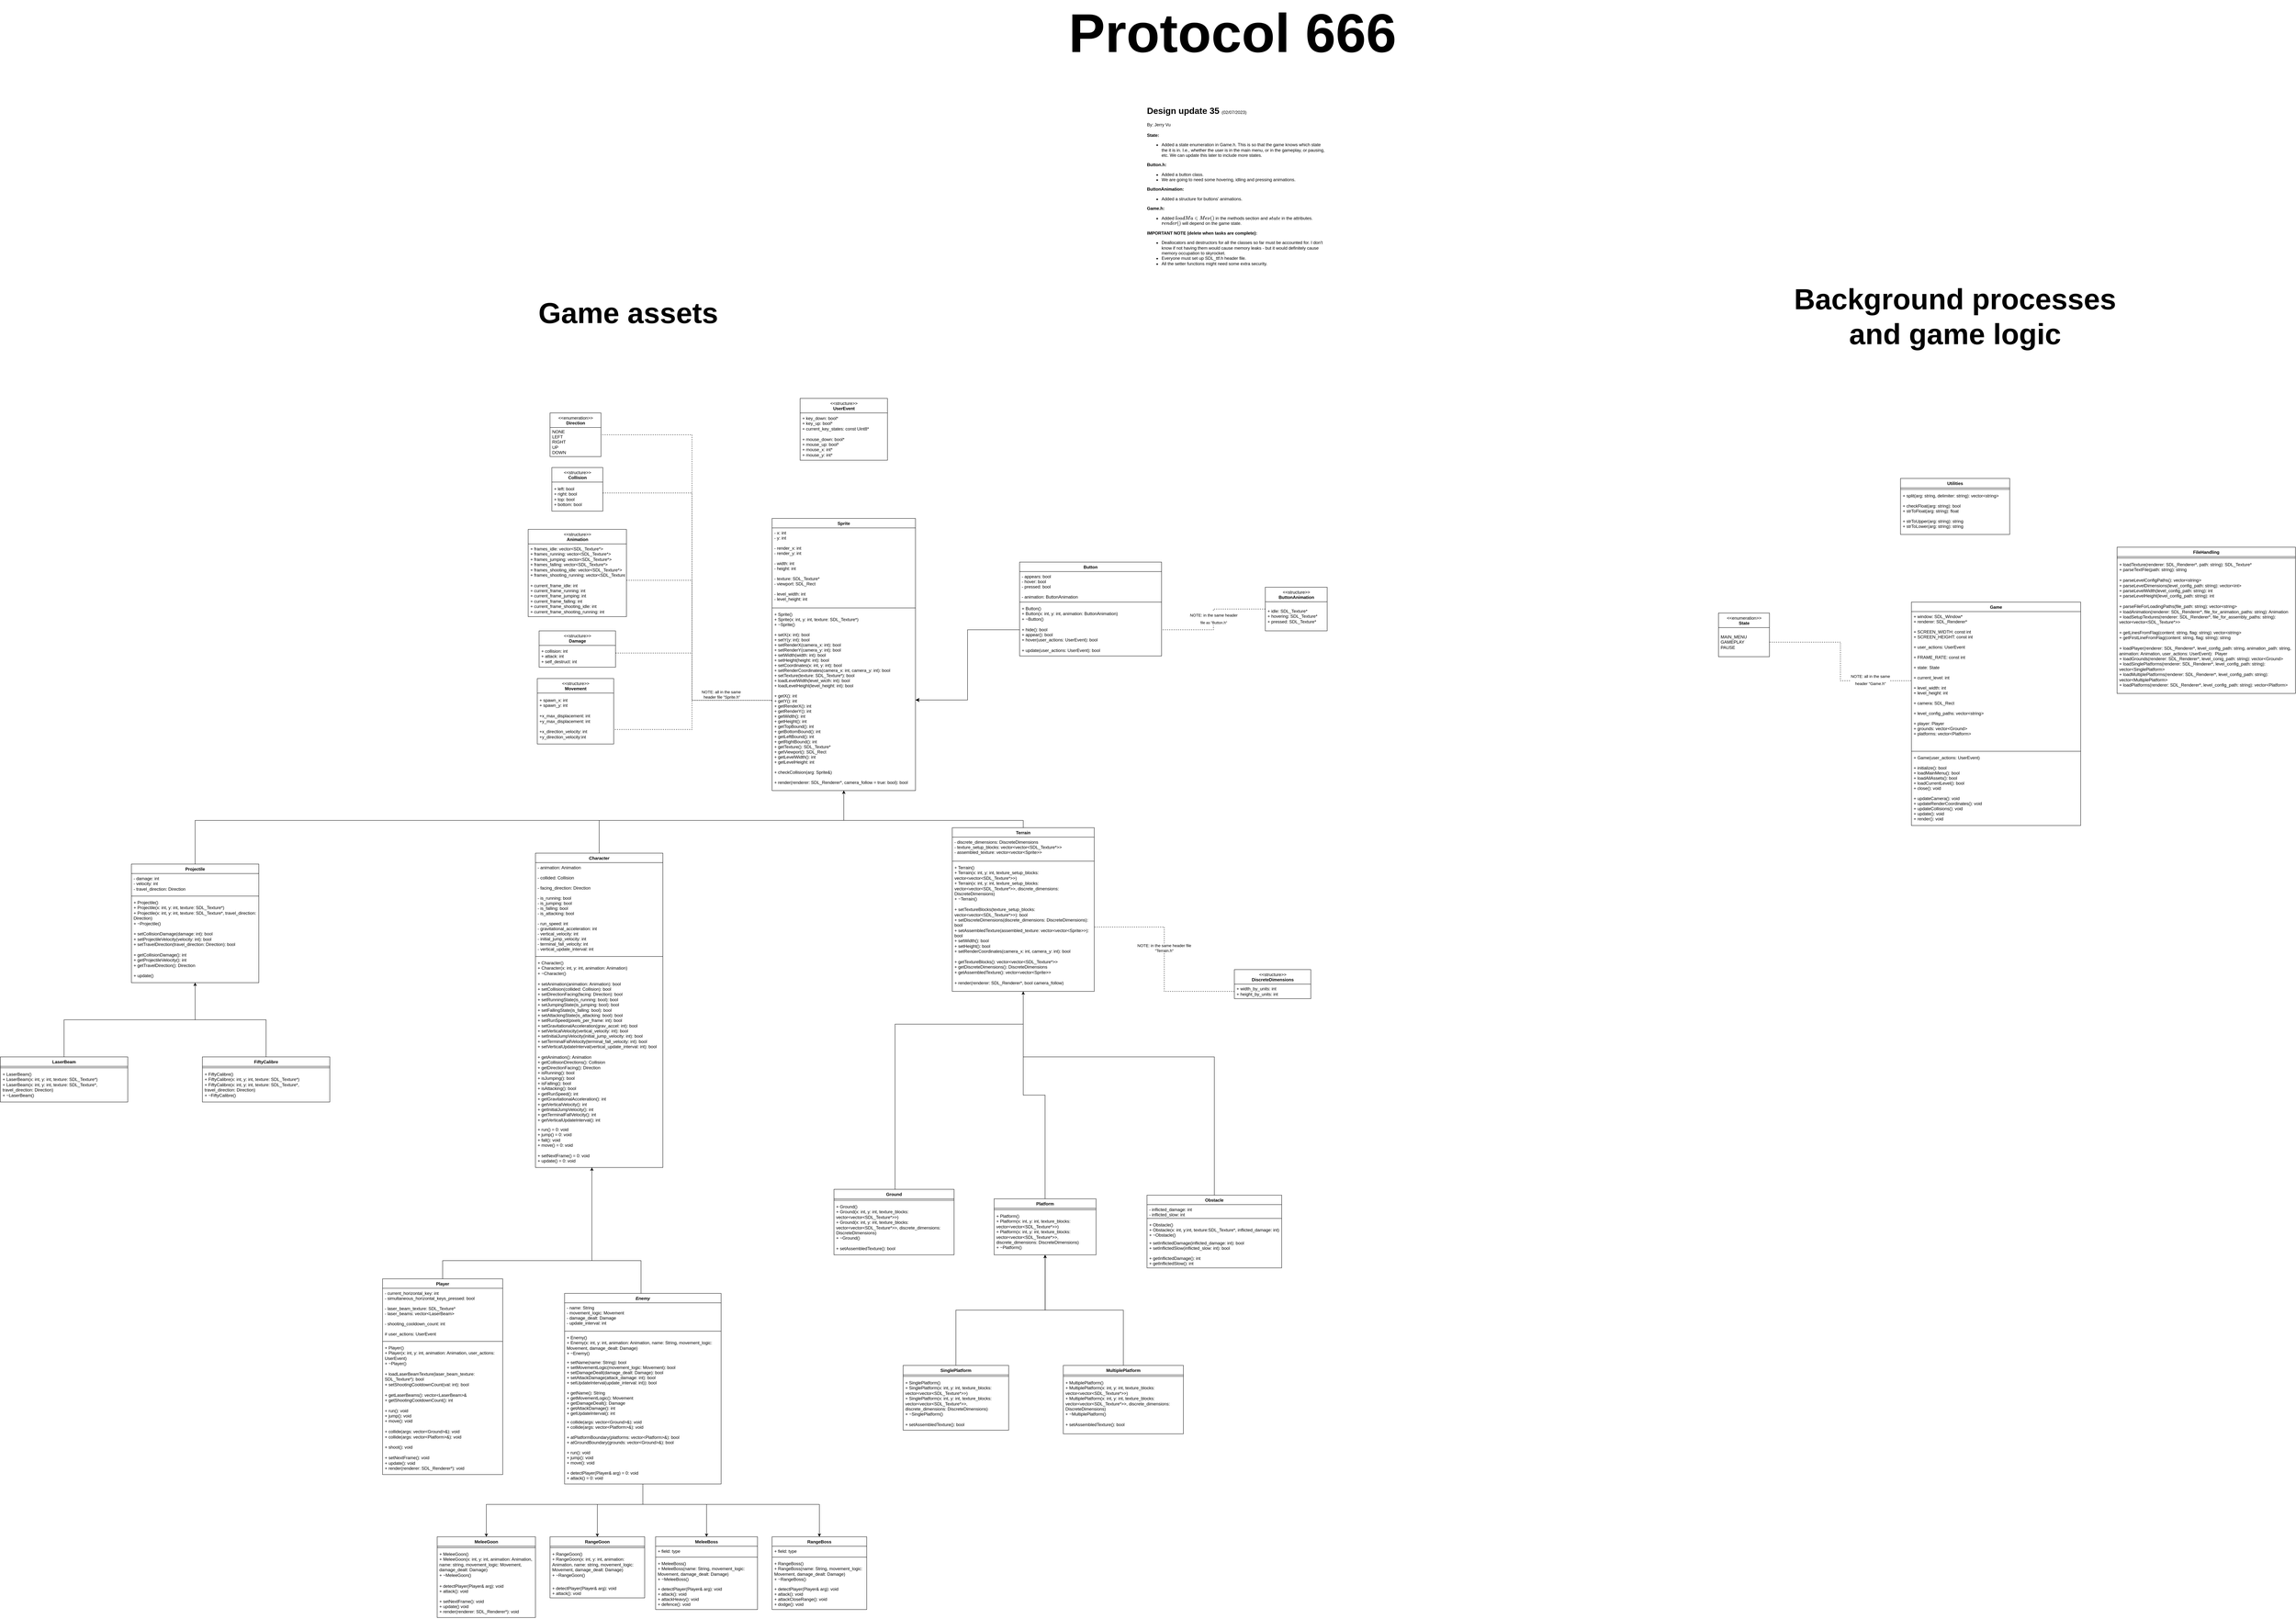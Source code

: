 <mxfile version="21.5.2" type="device">
  <diagram id="c8oBW-qjvavsfD2tW6SP" name="Page-1">
    <mxGraphModel dx="6077" dy="1946" grid="1" gridSize="10" guides="1" tooltips="1" connect="1" arrows="1" fold="1" page="1" pageScale="1" pageWidth="827" pageHeight="1169" math="0" shadow="0">
      <root>
        <mxCell id="0" />
        <mxCell id="1" parent="0" />
        <mxCell id="xrFbDY1ulE0IEn7EpgWR-1" style="edgeStyle=orthogonalEdgeStyle;rounded=0;orthogonalLoop=1;jettySize=auto;html=1;exitX=0.5;exitY=0;exitDx=0;exitDy=0;entryX=0.5;entryY=1;entryDx=0;entryDy=0;" parent="1" source="xrFbDY1ulE0IEn7EpgWR-8" target="xrFbDY1ulE0IEn7EpgWR-3" edge="1">
          <mxGeometry relative="1" as="geometry">
            <Array as="points">
              <mxPoint x="1145" y="3610" />
              <mxPoint x="1817" y="3610" />
            </Array>
          </mxGeometry>
        </mxCell>
        <mxCell id="xrFbDY1ulE0IEn7EpgWR-2" style="edgeStyle=orthogonalEdgeStyle;rounded=0;orthogonalLoop=1;jettySize=auto;html=1;exitX=0.5;exitY=0;exitDx=0;exitDy=0;entryX=0.5;entryY=1;entryDx=0;entryDy=0;" parent="1" source="xrFbDY1ulE0IEn7EpgWR-30" target="xrFbDY1ulE0IEn7EpgWR-3" edge="1">
          <mxGeometry relative="1" as="geometry">
            <Array as="points">
              <mxPoint x="2310" y="3610" />
              <mxPoint x="1817" y="3610" />
            </Array>
          </mxGeometry>
        </mxCell>
        <mxCell id="_eumr9OaMfdWc7wBKZ6G-8" style="edgeStyle=orthogonalEdgeStyle;rounded=0;orthogonalLoop=1;jettySize=auto;html=1;exitX=0.5;exitY=0;exitDx=0;exitDy=0;" parent="1" source="_eumr9OaMfdWc7wBKZ6G-1" target="xrFbDY1ulE0IEn7EpgWR-3" edge="1">
          <mxGeometry relative="1" as="geometry">
            <Array as="points">
              <mxPoint x="35" y="3610" />
              <mxPoint x="1817" y="3610" />
            </Array>
          </mxGeometry>
        </mxCell>
        <mxCell id="xrFbDY1ulE0IEn7EpgWR-3" value="Sprite" style="swimlane;fontStyle=1;align=center;verticalAlign=top;childLayout=stackLayout;horizontal=1;startSize=26;horizontalStack=0;resizeParent=1;resizeParentMax=0;resizeLast=0;collapsible=1;marginBottom=0;" parent="1" vertex="1">
          <mxGeometry x="1620" y="2780" width="394" height="748" as="geometry" />
        </mxCell>
        <mxCell id="xrFbDY1ulE0IEn7EpgWR-4" value="- x: int&#xa;- y: int&#xa;&#xa;- render_x: int&#xa;- render_y: int&#xa;&#xa;- width: int&#xa;- height: int&#xa;&#xa;- texture: SDL_Texture*&#xa;- viewport: SDL_Rect&#xa;&#xa;- level_width: int&#xa;- level_height: int&#xa;" style="text;strokeColor=none;fillColor=none;align=left;verticalAlign=top;spacingLeft=4;spacingRight=4;overflow=hidden;rotatable=0;points=[[0,0.5],[1,0.5]];portConstraint=eastwest;" parent="xrFbDY1ulE0IEn7EpgWR-3" vertex="1">
          <mxGeometry y="26" width="394" height="216" as="geometry" />
        </mxCell>
        <mxCell id="xrFbDY1ulE0IEn7EpgWR-5" value="" style="line;strokeWidth=1;fillColor=none;align=left;verticalAlign=middle;spacingTop=-1;spacingLeft=3;spacingRight=3;rotatable=0;labelPosition=right;points=[];portConstraint=eastwest;strokeColor=inherit;" parent="xrFbDY1ulE0IEn7EpgWR-3" vertex="1">
          <mxGeometry y="242" width="394" height="8" as="geometry" />
        </mxCell>
        <mxCell id="xrFbDY1ulE0IEn7EpgWR-6" value="+ Sprite()&#xa;+ Sprite(x: int, y: int, texture: SDL_Texture*)&#xa;+ ~Sprite()&#xa;&#xa;+ setX(x: int): bool&#xa;+ setY(y: int): bool&#xa;+ setRenderX(camera_x: int): bool&#xa;+ setRenderY(camera_y: int): bool&#xa;+ setWidth(width: int): bool&#xa;+ setHeight(height: int): bool&#xa;+ setCoordinates(x: int, y: int): bool&#xa;+ setRenderCoordinates(camera_x: int, camera_y: int): bool&#xa;+ setTexture(texture: SDL_Texture*): bool&#xa;+ loadLevelWidth(level_wicth: int): bool&#xa;+ loadLevelHeight(level_height: int): bool&#xa;&#xa;+ getX(): int&#xa;+ getY(): int&#xa;+ getRenderX(): int&#xa;+ getRenderY(): int&#xa;+ getWidth(): int&#xa;+ getHeight(): int&#xa;+ getTopBound(): int&#xa;+ getBottomBound(): int&#xa;+ getLeftBound(): int&#xa;+ getRightBound(): int&#xa;+ getTexture(): SDL_Texture*&#xa;+ getViewport(): SDL_Rect&#xa;+ getLevelWidth(): int&#xa;+ getLevelHeight: int&#xa;&#xa;+ checkCollision(arg: Sprite&amp;)&#xa;&#xa;+ render(renderer: SDL_Renderer*, camera_follow = true: bool): bool" style="text;strokeColor=none;fillColor=none;align=left;verticalAlign=top;spacingLeft=4;spacingRight=4;overflow=hidden;rotatable=0;points=[[0,0.5],[1,0.5]];portConstraint=eastwest;" parent="xrFbDY1ulE0IEn7EpgWR-3" vertex="1">
          <mxGeometry y="250" width="394" height="498" as="geometry" />
        </mxCell>
        <mxCell id="xrFbDY1ulE0IEn7EpgWR-7" style="edgeStyle=orthogonalEdgeStyle;rounded=0;orthogonalLoop=1;jettySize=auto;html=1;exitX=0.5;exitY=0;exitDx=0;exitDy=0;" parent="1" source="xrFbDY1ulE0IEn7EpgWR-14" target="xrFbDY1ulE0IEn7EpgWR-8" edge="1">
          <mxGeometry relative="1" as="geometry">
            <Array as="points">
              <mxPoint x="715" y="4820" />
              <mxPoint x="1125" y="4820" />
            </Array>
            <mxPoint x="930" y="4680" as="sourcePoint" />
          </mxGeometry>
        </mxCell>
        <mxCell id="xrFbDY1ulE0IEn7EpgWR-8" value="Character" style="swimlane;fontStyle=3;align=center;verticalAlign=top;childLayout=stackLayout;horizontal=1;startSize=26;horizontalStack=0;resizeParent=1;resizeParentMax=0;resizeLast=0;collapsible=1;marginBottom=0;" parent="1" vertex="1">
          <mxGeometry x="970" y="3700" width="350" height="864" as="geometry" />
        </mxCell>
        <mxCell id="xrFbDY1ulE0IEn7EpgWR-9" value="- animation: Animation&#xa;&#xa;- collided: Collision&#xa;&#xa;- facing_direction: Direction&#xa;&#xa;- is_running: bool&#xa;- is_jumping: bool&#xa;- is_falling: bool&#xa;- is_attacking: bool&#xa;&#xa;- run_speed: int&#xa;- gravitational_acceleration: int&#xa;- vertical_velocity: int&#xa;- initial_jump_velocity: int&#xa;- terminal_fall_velocity: int&#xa;- vertical_update_interval: int&#xa;" style="text;strokeColor=none;fillColor=none;align=left;verticalAlign=top;spacingLeft=4;spacingRight=4;overflow=hidden;rotatable=0;points=[[0,0.5],[1,0.5]];portConstraint=eastwest;" parent="xrFbDY1ulE0IEn7EpgWR-8" vertex="1">
          <mxGeometry y="26" width="350" height="254" as="geometry" />
        </mxCell>
        <mxCell id="xrFbDY1ulE0IEn7EpgWR-10" value="" style="line;strokeWidth=1;fillColor=none;align=left;verticalAlign=middle;spacingTop=-1;spacingLeft=3;spacingRight=3;rotatable=0;labelPosition=right;points=[];portConstraint=eastwest;strokeColor=inherit;" parent="xrFbDY1ulE0IEn7EpgWR-8" vertex="1">
          <mxGeometry y="280" width="350" height="8" as="geometry" />
        </mxCell>
        <mxCell id="xrFbDY1ulE0IEn7EpgWR-11" value="+ Character()&#xa;+ Character(x: int, y: int, animation: Animation)&#xa;+ ~Character()&#xa;&#xa;+ setAnimation(animation: Animation): bool&#xa;+ setCollision(collided: Collision): bool&#xa;+ setDirectionFacing(facing: Direction): bool&#xa;+ setRunningState(is_running: bool): bool&#xa;+ setJumpingState(is_jumping: bool): bool&#xa;+ setFallingState(is_falling: bool): bool&#xa;+ setAttackingState(is_attacking: bool): bool&#xa;+ setRunSpeed(pixels_per_frame: int): bool&#xa;+ setGravitationalAcceleration(grav_accel: int): bool&#xa;+ setVerticalVelocity(vertical_velocity: int): bool&#xa;+ setInitialJumpVelocity(initial_jump_velocity: int): bool&#xa;+ setTerminalFallVelocity(terminal_fall_velocity: int): bool&#xa;+ setVerticalUpdateInterval(vertical_update_interval: int): bool&#xa;&#xa;+ getAnimation(): Animation&#xa;+ getCollisionDirections(): Collision&#xa;+ getDirectionFacing(): Direction&#xa;+ isRunning(): bool&#xa;+ isJumping(): bool&#xa;+ isFalling(): bool&#xa;+ isAttacking(): bool&#xa;+ getRunSpeed(): int&#xa;+ getGravitationalAcceleration(): int&#xa;+ getVerticalVelocity(): int&#xa;+ getInitialJumpVelocity(): int&#xa;+ getTerminalFallVelocity(): int&#xa;+ getVerticalUpdateInterval(): int" style="text;strokeColor=none;fillColor=none;align=left;verticalAlign=top;spacingLeft=4;spacingRight=4;overflow=hidden;rotatable=0;points=[[0,0.5],[1,0.5]];portConstraint=eastwest;whiteSpace=wrap;fontStyle=0" parent="xrFbDY1ulE0IEn7EpgWR-8" vertex="1">
          <mxGeometry y="288" width="350" height="458" as="geometry" />
        </mxCell>
        <mxCell id="xrFbDY1ulE0IEn7EpgWR-12" value="+ run() = 0: void&#xa;+ jump() = 0: void&#xa;+ fall(): void&#xa;+ move() = 0: void&#xa;&#xa;+ setNextFrame() = 0: void&#xa;+ update() = 0: void" style="text;strokeColor=none;fillColor=none;align=left;verticalAlign=top;spacingLeft=4;spacingRight=4;overflow=hidden;rotatable=0;points=[[0,0.5],[1,0.5]];portConstraint=eastwest;whiteSpace=wrap;fontStyle=0" parent="xrFbDY1ulE0IEn7EpgWR-8" vertex="1">
          <mxGeometry y="746" width="350" height="118" as="geometry" />
        </mxCell>
        <mxCell id="xrFbDY1ulE0IEn7EpgWR-13" style="edgeStyle=orthogonalEdgeStyle;rounded=0;orthogonalLoop=1;jettySize=auto;html=1;exitX=0.5;exitY=0;exitDx=0;exitDy=0;" parent="1" source="xrFbDY1ulE0IEn7EpgWR-21" target="xrFbDY1ulE0IEn7EpgWR-8" edge="1">
          <mxGeometry relative="1" as="geometry">
            <Array as="points">
              <mxPoint x="1260" y="4820" />
              <mxPoint x="1125" y="4820" />
            </Array>
          </mxGeometry>
        </mxCell>
        <mxCell id="xrFbDY1ulE0IEn7EpgWR-14" value="Player" style="swimlane;fontStyle=1;align=center;verticalAlign=top;childLayout=stackLayout;horizontal=1;startSize=26;horizontalStack=0;resizeParent=1;resizeParentMax=0;resizeLast=0;collapsible=1;marginBottom=0;whiteSpace=wrap;" parent="1" vertex="1">
          <mxGeometry x="550" y="4870" width="330" height="538" as="geometry" />
        </mxCell>
        <mxCell id="xrFbDY1ulE0IEn7EpgWR-15" value="- current_horizontal_key: int&#xa;- simultaneous_horizontal_keys_pressed: bool&#xa;&#xa;- laser_beam_texture: SDL_Texture*&#xa;- laser_beams: vector&lt;LaserBeam&gt;&#xa;&#xa;- shooting_cooldown_count: int&#xa;&#xa;# user_actions: UserEvent" style="text;strokeColor=none;fillColor=none;align=left;verticalAlign=top;spacingLeft=4;spacingRight=4;overflow=hidden;rotatable=0;points=[[0,0.5],[1,0.5]];portConstraint=eastwest;" parent="xrFbDY1ulE0IEn7EpgWR-14" vertex="1">
          <mxGeometry y="26" width="330" height="142" as="geometry" />
        </mxCell>
        <mxCell id="xrFbDY1ulE0IEn7EpgWR-16" value="" style="line;strokeWidth=1;fillColor=none;align=left;verticalAlign=middle;spacingTop=-1;spacingLeft=3;spacingRight=3;rotatable=0;labelPosition=right;points=[];portConstraint=eastwest;strokeColor=inherit;" parent="xrFbDY1ulE0IEn7EpgWR-14" vertex="1">
          <mxGeometry y="168" width="330" height="8" as="geometry" />
        </mxCell>
        <mxCell id="xrFbDY1ulE0IEn7EpgWR-17" value="+ Player()&#xa;+ Player(x: int, y: int, animation: Animation, user_actions: UserEvent)&#xa;+ ~Player()&#xa;&#xa;+ loadLaserBeamTexture(laser_beam_texture: SDL_Texture*): bool&#xa;+ setShootingCooldownCount(val: int): bool&#xa;&#xa;+ getLaserBeams(): vector&lt;LaserBeam&gt;&amp;&#xa;+ getShootingCooldownCount(): int&#xa;&#xa;+ run(): void&#xa;+ jump(): void&#xa;+ move(): void&#xa;&#xa;+ collide(args: vector&lt;Ground&gt;&amp;): void&#xa;+ collide(args: vector&lt;Platform&gt;&amp;): void&#xa;&#xa;+ shoot(): void&#xa;&#xa;+ setNextFrame(): void&#xa;+ update(): void&#xa;+ render(renderer: SDL_Renderer*): void" style="text;strokeColor=none;fillColor=none;align=left;verticalAlign=top;spacingLeft=4;spacingRight=4;overflow=hidden;rotatable=0;points=[[0,0.5],[1,0.5]];portConstraint=eastwest;whiteSpace=wrap;fontStyle=0" parent="xrFbDY1ulE0IEn7EpgWR-14" vertex="1">
          <mxGeometry y="176" width="330" height="362" as="geometry" />
        </mxCell>
        <mxCell id="_eumr9OaMfdWc7wBKZ6G-63" style="edgeStyle=orthogonalEdgeStyle;rounded=0;orthogonalLoop=1;jettySize=auto;html=1;entryX=0.5;entryY=0;entryDx=0;entryDy=0;endArrow=classic;endFill=1;" parent="1" source="xrFbDY1ulE0IEn7EpgWR-21" target="_eumr9OaMfdWc7wBKZ6G-43" edge="1">
          <mxGeometry relative="1" as="geometry">
            <Array as="points">
              <mxPoint x="1265" y="5490" />
              <mxPoint x="835" y="5490" />
            </Array>
          </mxGeometry>
        </mxCell>
        <mxCell id="_eumr9OaMfdWc7wBKZ6G-64" style="edgeStyle=orthogonalEdgeStyle;rounded=0;orthogonalLoop=1;jettySize=auto;html=1;entryX=0.5;entryY=0;entryDx=0;entryDy=0;endArrow=classic;endFill=1;" parent="1" source="xrFbDY1ulE0IEn7EpgWR-21" target="_eumr9OaMfdWc7wBKZ6G-48" edge="1">
          <mxGeometry relative="1" as="geometry">
            <Array as="points">
              <mxPoint x="1265" y="5490" />
              <mxPoint x="1140" y="5490" />
            </Array>
          </mxGeometry>
        </mxCell>
        <mxCell id="_eumr9OaMfdWc7wBKZ6G-65" style="edgeStyle=orthogonalEdgeStyle;rounded=0;orthogonalLoop=1;jettySize=auto;html=1;entryX=0.5;entryY=0;entryDx=0;entryDy=0;endArrow=classic;endFill=1;" parent="1" source="xrFbDY1ulE0IEn7EpgWR-21" target="_eumr9OaMfdWc7wBKZ6G-53" edge="1">
          <mxGeometry relative="1" as="geometry">
            <Array as="points">
              <mxPoint x="1265" y="5490" />
              <mxPoint x="1440" y="5490" />
            </Array>
          </mxGeometry>
        </mxCell>
        <mxCell id="_eumr9OaMfdWc7wBKZ6G-66" style="edgeStyle=orthogonalEdgeStyle;rounded=0;orthogonalLoop=1;jettySize=auto;html=1;entryX=0.5;entryY=0;entryDx=0;entryDy=0;endArrow=classic;endFill=1;" parent="1" source="xrFbDY1ulE0IEn7EpgWR-21" target="_eumr9OaMfdWc7wBKZ6G-58" edge="1">
          <mxGeometry relative="1" as="geometry">
            <Array as="points">
              <mxPoint x="1265" y="5490" />
              <mxPoint x="1750" y="5490" />
            </Array>
          </mxGeometry>
        </mxCell>
        <mxCell id="xrFbDY1ulE0IEn7EpgWR-21" value="Enemy" style="swimlane;fontStyle=3;align=center;verticalAlign=top;childLayout=stackLayout;horizontal=1;startSize=26;horizontalStack=0;resizeParent=1;resizeParentMax=0;resizeLast=0;collapsible=1;marginBottom=0;" parent="1" vertex="1">
          <mxGeometry x="1050" y="4910" width="430" height="524" as="geometry" />
        </mxCell>
        <mxCell id="xrFbDY1ulE0IEn7EpgWR-22" value="- name: String&#xa;- movement_logic: Movement&#xa;- damage_dealt: Damage&#xa;- update_interval: int" style="text;strokeColor=none;fillColor=none;align=left;verticalAlign=top;spacingLeft=4;spacingRight=4;overflow=hidden;rotatable=0;points=[[0,0.5],[1,0.5]];portConstraint=eastwest;" parent="xrFbDY1ulE0IEn7EpgWR-21" vertex="1">
          <mxGeometry y="26" width="430" height="74" as="geometry" />
        </mxCell>
        <mxCell id="xrFbDY1ulE0IEn7EpgWR-23" value="" style="line;strokeWidth=1;fillColor=none;align=left;verticalAlign=middle;spacingTop=-1;spacingLeft=3;spacingRight=3;rotatable=0;labelPosition=right;points=[];portConstraint=eastwest;strokeColor=inherit;" parent="xrFbDY1ulE0IEn7EpgWR-21" vertex="1">
          <mxGeometry y="100" width="430" height="8" as="geometry" />
        </mxCell>
        <mxCell id="xrFbDY1ulE0IEn7EpgWR-24" value="+ Enemy()&#xa;+ Enemy(x: int, y: int, animation: Animation, name: String, movement_logic: Movement, damage_dealt: Damage)&#xa;+ ~Enemy()" style="text;strokeColor=none;fillColor=none;align=left;verticalAlign=top;spacingLeft=4;spacingRight=4;overflow=hidden;rotatable=0;points=[[0,0.5],[1,0.5]];portConstraint=eastwest;whiteSpace=wrap;" parent="xrFbDY1ulE0IEn7EpgWR-21" vertex="1">
          <mxGeometry y="108" width="430" height="68" as="geometry" />
        </mxCell>
        <mxCell id="xrFbDY1ulE0IEn7EpgWR-26" value="+ setName(name: String): bool&#xa;+ setMovementLogic(movement_logic: Movement): bool&#xa;+ setDamageDealt(damage_dealt: Damage): bool&#xa;+ setAttackDamage(attack_damage: int): bool&#xa;+ setUpdateInterval(update_interval: int)): bool" style="text;strokeColor=none;fillColor=none;align=left;verticalAlign=top;spacingLeft=4;spacingRight=4;overflow=hidden;rotatable=0;points=[[0,0.5],[1,0.5]];portConstraint=eastwest;" parent="xrFbDY1ulE0IEn7EpgWR-21" vertex="1">
          <mxGeometry y="176" width="430" height="84" as="geometry" />
        </mxCell>
        <mxCell id="xrFbDY1ulE0IEn7EpgWR-27" value="+ getName(): String&#xa;+ getMovementLogic(): Movement&#xa;+ getDamageDealt(): Damage&#xa;+ getAttackDamage(): int&#xa;+ getUpdateInterval(): int" style="text;strokeColor=none;fillColor=none;align=left;verticalAlign=top;spacingLeft=4;spacingRight=4;overflow=hidden;rotatable=0;points=[[0,0.5],[1,0.5]];portConstraint=eastwest;" parent="xrFbDY1ulE0IEn7EpgWR-21" vertex="1">
          <mxGeometry y="260" width="430" height="80" as="geometry" />
        </mxCell>
        <mxCell id="xrFbDY1ulE0IEn7EpgWR-25" value="+ collide(args: vector&lt;Ground&gt;&amp;): void&#xa;+ collide(args: vector&lt;Platform&gt;&amp;): void&#xa;&#xa;+ atPlatformBoundary(platforms: vector&lt;Platform&gt;&amp;): bool&#xa;+ atGroundBoundary(grounds: vector&lt;Ground&gt;&amp;): bool&#xa;&#xa;+ run(): void&#xa;+ jump(): void&#xa;+ move(): void&#xa;&#xa;+ detectPlayer(Player&amp; arg) = 0: void&#xa;+ attack() = 0: void" style="text;strokeColor=none;fillColor=none;align=left;verticalAlign=top;spacingLeft=4;spacingRight=4;overflow=hidden;rotatable=0;points=[[0,0.5],[1,0.5]];portConstraint=eastwest;" parent="xrFbDY1ulE0IEn7EpgWR-21" vertex="1">
          <mxGeometry y="340" width="430" height="184" as="geometry" />
        </mxCell>
        <mxCell id="xrFbDY1ulE0IEn7EpgWR-28" style="edgeStyle=orthogonalEdgeStyle;rounded=0;orthogonalLoop=1;jettySize=auto;html=1;entryX=0.5;entryY=0;entryDx=0;entryDy=0;endArrow=none;endFill=0;" parent="1" source="xrFbDY1ulE0IEn7EpgWR-30" target="xrFbDY1ulE0IEn7EpgWR-90" edge="1">
          <mxGeometry relative="1" as="geometry">
            <Array as="points">
              <mxPoint x="2310" y="4170" />
              <mxPoint x="1958" y="4170" />
            </Array>
          </mxGeometry>
        </mxCell>
        <mxCell id="xrFbDY1ulE0IEn7EpgWR-29" style="edgeStyle=orthogonalEdgeStyle;rounded=0;orthogonalLoop=1;jettySize=auto;html=1;entryX=0.5;entryY=0;entryDx=0;entryDy=0;endArrow=none;endFill=0;" parent="1" source="xrFbDY1ulE0IEn7EpgWR-30" target="xrFbDY1ulE0IEn7EpgWR-69" edge="1">
          <mxGeometry relative="1" as="geometry" />
        </mxCell>
        <mxCell id="xrFbDY1ulE0IEn7EpgWR-30" value="Terrain" style="swimlane;fontStyle=1;align=center;verticalAlign=top;childLayout=stackLayout;horizontal=1;startSize=26;horizontalStack=0;resizeParent=1;resizeParentMax=0;resizeLast=0;collapsible=1;marginBottom=0;" parent="1" vertex="1">
          <mxGeometry x="2115" y="3630" width="390" height="450" as="geometry" />
        </mxCell>
        <mxCell id="xrFbDY1ulE0IEn7EpgWR-31" value="- discrete_dimensions: DiscreteDimensions&#xa;- texture_setup_blocks: vector&lt;vector&lt;SDL_Texture*&gt;&gt;&#xa;- assembled_texture: vector&lt;vector&lt;Sprite&gt;&gt;&#xa;" style="text;strokeColor=none;fillColor=none;align=left;verticalAlign=top;spacingLeft=4;spacingRight=4;overflow=hidden;rotatable=0;points=[[0,0.5],[1,0.5]];portConstraint=eastwest;" parent="xrFbDY1ulE0IEn7EpgWR-30" vertex="1">
          <mxGeometry y="26" width="390" height="62" as="geometry" />
        </mxCell>
        <mxCell id="xrFbDY1ulE0IEn7EpgWR-32" value="" style="line;strokeWidth=1;fillColor=none;align=left;verticalAlign=middle;spacingTop=-1;spacingLeft=3;spacingRight=3;rotatable=0;labelPosition=right;points=[];portConstraint=eastwest;strokeColor=inherit;" parent="xrFbDY1ulE0IEn7EpgWR-30" vertex="1">
          <mxGeometry y="88" width="390" height="8" as="geometry" />
        </mxCell>
        <mxCell id="xrFbDY1ulE0IEn7EpgWR-33" value="+ Terrain()&#xa;+ Terrain(x: int, y: int, texture_setup_blocks: vector&lt;vector&lt;SDL_Texture*&gt;&gt;)&#xa;+ Terrain(x: int, y: int, texture_setup_blocks: vector&lt;vector&lt;SDL_Texture*&gt;&gt;, discrete_dimensions: DiscreteDimensions)&#xa;+ ~Terrain()&#xa;&#xa;+ setTextureBlocks(texture_setup_blocks: vector&lt;vector&lt;SDL_Texture*&gt;&gt;): bool&#xa;+ setDiscreteDimensions(discrete_dimensions: DiscreteDimensions): bool&#xa;+ setAssembledTexture(assembled_texture: vector&lt;vector&lt;Sprite&gt;&gt;): bool&#xa;+ setWidth(): bool&#xa;+ setHeight(): bool&#xa;+ setRenderCoordinates(camera_x: int, camera_y: int): bool&#xa;&#xa;+ getTextureBlocks(): vector&lt;vector&lt;SDL_Texture*&gt;&gt;&#xa;+ getDiscreteDimensions(): DiscreteDimensions&#xa;+ getAssembledTexture(): vector&lt;vector&lt;Sprite&gt;&gt;&#xa;&#xa;+ render(renderer: SDL_Renderer*, bool camera_follow)&#xa;" style="text;strokeColor=none;fillColor=none;align=left;verticalAlign=top;spacingLeft=4;spacingRight=4;overflow=hidden;rotatable=0;points=[[0,0.5],[1,0.5]];portConstraint=eastwest;whiteSpace=wrap;" parent="xrFbDY1ulE0IEn7EpgWR-30" vertex="1">
          <mxGeometry y="96" width="390" height="354" as="geometry" />
        </mxCell>
        <mxCell id="xrFbDY1ulE0IEn7EpgWR-46" value="FileHandling" style="swimlane;fontStyle=1;align=center;verticalAlign=top;childLayout=stackLayout;horizontal=1;startSize=26;horizontalStack=0;resizeParent=1;resizeParentMax=0;resizeLast=0;collapsible=1;marginBottom=0;whiteSpace=wrap;" parent="1" vertex="1">
          <mxGeometry x="5315" y="2859" width="490" height="402" as="geometry" />
        </mxCell>
        <mxCell id="xrFbDY1ulE0IEn7EpgWR-47" value="" style="line;strokeWidth=1;fillColor=none;align=left;verticalAlign=middle;spacingTop=-1;spacingLeft=3;spacingRight=3;rotatable=0;labelPosition=right;points=[];portConstraint=eastwest;strokeColor=inherit;" parent="xrFbDY1ulE0IEn7EpgWR-46" vertex="1">
          <mxGeometry y="26" width="490" height="8" as="geometry" />
        </mxCell>
        <mxCell id="xrFbDY1ulE0IEn7EpgWR-48" value="+ loadTexture(renderer: SDL_Renderer*, path: string): SDL_Texture*&#xa;+ parseTextFile(path: string): string&#xa;&#xa;+ parseLevelConfigPaths(): vector&lt;string&gt;&#xa;+ parseLevelDimensions(level_config_path: string): vector&lt;int&gt;&#xa;+ parseLevelWidth(level_config_path: string): int&#xa;+ parseLevelHeight(level_config_path: string): int&#xa;&#xa;+ parseFileForLoadingPaths(file_path: string): vector&lt;string&gt;&#xa;+ loadAnimation(renderer: SDL_Renderer*, file_for_animation_paths: string): Animation&#xa;+ loadSetupTextures(renderer: SDL_Renderer*, file_for_assembly_paths: string): vector&lt;vector&lt;SDL_Texture*&gt;&gt;&#xa;&#xa;+ getLinesFromFlag(content: string, flag: string): vector&lt;string&gt;&#xa;+ getFirstLineFromFlag(content: string, flag: string): string&#xa;&#xa;+ loadPlayer(renderer: SDL_Renderer*, level_config_path: string, animation_path: string, animation: Animation, user_actions: UserEvent):  Player&#xa;+ loadGrounds(renderer: SDL_Renderer*, level_conig_path: string): vector&lt;Ground&gt;&#xa;+ loadSinglePlatforms(renderer: SDL_Renderer*, level_config_path: string): vector&lt;SinglePlatform&gt;&#xa;+ loadMultiplePlatforms(renderer: SDL_Renderer*, level_config_path: string): vector&lt;MultiplePlatform&gt;&#xa;+ loadPlatforms(renderer: SDL_Renderer*, level_config_path: string): vector&lt;Platform&gt;" style="text;strokeColor=none;fillColor=none;align=left;verticalAlign=top;spacingLeft=4;spacingRight=4;overflow=hidden;rotatable=0;points=[[0,0.5],[1,0.5]];portConstraint=eastwest;whiteSpace=wrap;" parent="xrFbDY1ulE0IEn7EpgWR-46" vertex="1">
          <mxGeometry y="34" width="490" height="368" as="geometry" />
        </mxCell>
        <mxCell id="xrFbDY1ulE0IEn7EpgWR-49" value="Game" style="swimlane;fontStyle=1;align=center;verticalAlign=top;childLayout=stackLayout;horizontal=1;startSize=26;horizontalStack=0;resizeParent=1;resizeParentMax=0;resizeLast=0;collapsible=1;marginBottom=0;" parent="1" vertex="1">
          <mxGeometry x="4750" y="3010" width="465" height="614" as="geometry" />
        </mxCell>
        <mxCell id="xrFbDY1ulE0IEn7EpgWR-50" value="+ window: SDL_Window*&#xa;+ renderer: SDL_Renderer*&#xa;&#xa;+ SCREEN_WIDTH: const int&#xa;+ SCREEN_HEIGHT: const int&#xa;&#xa;+ user_actions: UserEvent&#xa;&#xa;+ FRAME_RATE: const int&#xa;&#xa;+ state: State&#xa;&#xa;+ current_level: int&#xa;&#xa;+ level_width: int&#xa;+ level_height: int&#xa;&#xa;+ camera: SDL_Rect&#xa;&#xa;+ level_config_paths: vector&lt;string&gt;&#xa;&#xa;+ player: Player&#xa;+ grounds: vector&lt;Ground&gt;&#xa;+ platforms: vector&lt;Platform&gt;&#xa;" style="text;strokeColor=none;fillColor=none;align=left;verticalAlign=top;spacingLeft=4;spacingRight=4;overflow=hidden;rotatable=0;points=[[0,0.5],[1,0.5]];portConstraint=eastwest;" parent="xrFbDY1ulE0IEn7EpgWR-49" vertex="1">
          <mxGeometry y="26" width="465" height="380" as="geometry" />
        </mxCell>
        <mxCell id="xrFbDY1ulE0IEn7EpgWR-51" value="" style="line;strokeWidth=1;fillColor=none;align=left;verticalAlign=middle;spacingTop=-1;spacingLeft=3;spacingRight=3;rotatable=0;labelPosition=right;points=[];portConstraint=eastwest;strokeColor=inherit;" parent="xrFbDY1ulE0IEn7EpgWR-49" vertex="1">
          <mxGeometry y="406" width="465" height="8" as="geometry" />
        </mxCell>
        <mxCell id="xrFbDY1ulE0IEn7EpgWR-52" value="+ Game(user_actions: UserEvent)&#xa;&#xa;+ initialize(): bool&#xa;+ loadMainMenu(): bool&#xa;+ loadAllAssets(): bool&#xa;+ loadCurrentLevel(): bool&#xa;+ close(): void&#xa;&#xa;+ updateCamera(): void&#xa;+ updateRenderCoordinates(): void&#xa;+ updateCollisions(): void&#xa;+ update(): void&#xa;+ render(): void" style="text;strokeColor=none;fillColor=none;align=left;verticalAlign=top;spacingLeft=4;spacingRight=4;overflow=hidden;rotatable=0;points=[[0,0.5],[1,0.5]];portConstraint=eastwest;" parent="xrFbDY1ulE0IEn7EpgWR-49" vertex="1">
          <mxGeometry y="414" width="465" height="200" as="geometry" />
        </mxCell>
        <mxCell id="xrFbDY1ulE0IEn7EpgWR-53" value="Utilities" style="swimlane;fontStyle=1;align=center;verticalAlign=top;childLayout=stackLayout;horizontal=1;startSize=26;horizontalStack=0;resizeParent=1;resizeParentMax=0;resizeLast=0;collapsible=1;marginBottom=0;" parent="1" vertex="1">
          <mxGeometry x="4720" y="2670" width="300" height="154" as="geometry" />
        </mxCell>
        <mxCell id="xrFbDY1ulE0IEn7EpgWR-54" value="" style="line;strokeWidth=1;fillColor=none;align=left;verticalAlign=middle;spacingTop=-1;spacingLeft=3;spacingRight=3;rotatable=0;labelPosition=right;points=[];portConstraint=eastwest;strokeColor=inherit;" parent="xrFbDY1ulE0IEn7EpgWR-53" vertex="1">
          <mxGeometry y="26" width="300" height="8" as="geometry" />
        </mxCell>
        <mxCell id="xrFbDY1ulE0IEn7EpgWR-55" value="+ split(arg: string, delimiter: string): vector&lt;string&gt; &#xa;&#xa;+ checkFloat(arg: string): bool&#xa;+ strToFloat(arg: string): float&#xa;&#xa;+ strToUpper(arg: string): string&#xa;+ strToLower(arg: string): string" style="text;strokeColor=none;fillColor=none;align=left;verticalAlign=top;spacingLeft=4;spacingRight=4;overflow=hidden;rotatable=0;points=[[0,0.5],[1,0.5]];portConstraint=eastwest;" parent="xrFbDY1ulE0IEn7EpgWR-53" vertex="1">
          <mxGeometry y="34" width="300" height="120" as="geometry" />
        </mxCell>
        <mxCell id="xrFbDY1ulE0IEn7EpgWR-56" value="&lt;h1&gt;Design update 35&amp;nbsp;&lt;span style=&quot;font-weight: normal;&quot;&gt;&lt;font style=&quot;font-size: 12px;&quot;&gt;(02/07/2023)&lt;/font&gt;&lt;/span&gt;&lt;/h1&gt;&lt;div&gt;&lt;span style=&quot;font-weight: normal;&quot;&gt;&lt;font style=&quot;font-size: 12px;&quot;&gt;By: Jerry Vu&lt;/font&gt;&lt;/span&gt;&lt;/div&gt;&lt;div&gt;&lt;span style=&quot;font-weight: normal;&quot;&gt;&lt;font style=&quot;font-size: 12px;&quot;&gt;&lt;br&gt;&lt;/font&gt;&lt;/span&gt;&lt;/div&gt;&lt;div&gt;&lt;div&gt;&lt;b&gt;State:&lt;/b&gt;&lt;/div&gt;&lt;div&gt;&lt;ul&gt;&lt;li&gt;Added a state enumeration in Game.h. This is so that the game knows which state the it is in. I.e., whether the user is in the main menu, or in the gameplay, or pausing, etc. We can update this later to include more states.&lt;/li&gt;&lt;/ul&gt;&lt;div&gt;&lt;b&gt;Button.h:&lt;/b&gt;&lt;/div&gt;&lt;div&gt;&lt;ul&gt;&lt;li&gt;Added a button class.&amp;nbsp;&lt;/li&gt;&lt;li&gt;We are going to need some hovering, idling and pressing animations.&lt;/li&gt;&lt;/ul&gt;&lt;div&gt;&lt;b&gt;ButtonAnimation:&lt;/b&gt;&lt;/div&gt;&lt;/div&gt;&lt;div&gt;&lt;ul&gt;&lt;li&gt;Added a structure for buttons&#39; animations.&lt;/li&gt;&lt;/ul&gt;&lt;/div&gt;&lt;div&gt;&lt;b&gt;Game.h:&lt;/b&gt;&lt;/div&gt;&lt;/div&gt;&lt;/div&gt;&lt;div&gt;&lt;ul&gt;&lt;li&gt;Added `loadMainMenu()` in the methods section and `state` in the attributes. `render()` will depend on the game state.&lt;/li&gt;&lt;/ul&gt;&lt;/div&gt;&lt;div&gt;&lt;b style=&quot;background-color: initial;&quot;&gt;IMPORTANT NOTE (delete when tasks are complete):&lt;/b&gt;&lt;br&gt;&lt;/div&gt;&lt;div&gt;&lt;ul&gt;&lt;li&gt;Deallocators and destructors for all the classes so far must be accounted for. I don&#39;t know if not having them would cause memory leaks - but it would definitely cause memory occupation to skyrocket.&lt;/li&gt;&lt;li&gt;Everyone must set up SDL_ttf.h header file.&lt;/li&gt;&lt;li&gt;All the setter functions might need some extra security.&lt;/li&gt;&lt;/ul&gt;&lt;div&gt;&lt;font color=&quot;#006600&quot;&gt;&lt;b&gt;MATCHED (02/07/2023)&lt;/b&gt;&lt;/font&gt;&lt;/div&gt;&lt;b&gt;&lt;/b&gt;&lt;/div&gt;" style="text;html=1;strokeColor=none;fillColor=none;spacing=5;spacingTop=-20;whiteSpace=wrap;overflow=hidden;rounded=0;" parent="1" vertex="1">
          <mxGeometry x="2645" y="1640" width="500" height="450" as="geometry" />
        </mxCell>
        <mxCell id="xrFbDY1ulE0IEn7EpgWR-57" value="&amp;lt;&amp;lt;enumeration&amp;gt;&amp;gt;&lt;br&gt;&lt;b&gt;Direction&lt;/b&gt;" style="swimlane;fontStyle=0;align=center;verticalAlign=top;childLayout=stackLayout;horizontal=1;startSize=40;horizontalStack=0;resizeParent=1;resizeParentMax=0;resizeLast=0;collapsible=0;marginBottom=0;html=1;" parent="1" vertex="1">
          <mxGeometry x="1010" y="2490" width="140" height="120" as="geometry" />
        </mxCell>
        <mxCell id="xrFbDY1ulE0IEn7EpgWR-58" value="NONE&lt;br&gt;LEFT&amp;nbsp;&lt;br&gt;RIGHT&lt;br&gt;UP&lt;br&gt;DOWN" style="text;html=1;strokeColor=none;fillColor=none;align=left;verticalAlign=middle;spacingLeft=4;spacingRight=4;overflow=hidden;rotatable=0;points=[[0,0.5],[1,0.5]];portConstraint=eastwest;" parent="xrFbDY1ulE0IEn7EpgWR-57" vertex="1">
          <mxGeometry y="40" width="140" height="80" as="geometry" />
        </mxCell>
        <mxCell id="xrFbDY1ulE0IEn7EpgWR-59" value="&amp;lt;&amp;lt;structure&amp;gt;&amp;gt;&lt;br&gt;&lt;b&gt;UserEvent&lt;/b&gt;" style="swimlane;fontStyle=0;align=center;verticalAlign=top;childLayout=stackLayout;horizontal=1;startSize=40;horizontalStack=0;resizeParent=1;resizeParentMax=0;resizeLast=0;collapsible=0;marginBottom=0;html=1;" parent="1" vertex="1">
          <mxGeometry x="1697" y="2450" width="240" height="170" as="geometry" />
        </mxCell>
        <mxCell id="xrFbDY1ulE0IEn7EpgWR-60" value="+ key_down: bool*&lt;br&gt;+ key_up: bool*&lt;br&gt;+ current_key_states: const Uint8*&lt;br&gt;&lt;br&gt;+ mouse_down: bool*&lt;br&gt;+ mouse_up: bool*&lt;br&gt;+ mouse_x: int*&lt;br&gt;+ mouse_y: int*" style="text;html=1;strokeColor=none;fillColor=none;align=left;verticalAlign=middle;spacingLeft=4;spacingRight=4;overflow=hidden;rotatable=0;points=[[0,0.5],[1,0.5]];portConstraint=eastwest;" parent="xrFbDY1ulE0IEn7EpgWR-59" vertex="1">
          <mxGeometry y="40" width="240" height="130" as="geometry" />
        </mxCell>
        <mxCell id="xrFbDY1ulE0IEn7EpgWR-61" value="&amp;lt;&amp;lt;structure&amp;gt;&amp;gt;&lt;br&gt;&lt;b&gt;Animation&lt;/b&gt;" style="swimlane;fontStyle=0;align=center;verticalAlign=top;childLayout=stackLayout;horizontal=1;startSize=40;horizontalStack=0;resizeParent=1;resizeParentMax=0;resizeLast=0;collapsible=0;marginBottom=0;html=1;" parent="1" vertex="1">
          <mxGeometry x="950" y="2810" width="270" height="240" as="geometry" />
        </mxCell>
        <mxCell id="xrFbDY1ulE0IEn7EpgWR-62" value="+ frames_idle: vector&amp;lt;SDL_Texture*&amp;gt;&lt;br&gt;+ frames_running: vector&amp;lt;SDL_Texture*&amp;gt;&lt;br&gt;+ frames_jumping: vector&amp;lt;SDL_Texture*&amp;gt;&lt;br&gt;+ frames_falling: vector&amp;lt;SDL_Texture*&amp;gt;&lt;br&gt;+ frames_shooting_idle: vector&amp;lt;SDL_Texture*&amp;gt;&lt;br&gt;+ frames_shooting_running: vector&amp;lt;SDL_Texture*&amp;gt;&lt;br&gt;&lt;br&gt;+ current_frame_idle: int&lt;br&gt;+ current_frame_running: int&lt;br&gt;+ current_frame_jumping: int&lt;br&gt;+ current_frame_falling: int&lt;br&gt;+ current_frame_shooting_idle: int&lt;br&gt;+ current_frame_shooting_running: int" style="text;html=1;strokeColor=none;fillColor=none;align=left;verticalAlign=middle;spacingLeft=4;spacingRight=4;overflow=hidden;rotatable=0;points=[[0,0.5],[1,0.5]];portConstraint=eastwest;" parent="xrFbDY1ulE0IEn7EpgWR-61" vertex="1">
          <mxGeometry y="40" width="270" height="200" as="geometry" />
        </mxCell>
        <mxCell id="xrFbDY1ulE0IEn7EpgWR-63" value="&amp;lt;&amp;lt;structure&amp;gt;&amp;gt;&lt;br&gt;&lt;b&gt;Collision&lt;/b&gt;" style="swimlane;fontStyle=0;align=center;verticalAlign=top;childLayout=stackLayout;horizontal=1;startSize=40;horizontalStack=0;resizeParent=1;resizeParentMax=0;resizeLast=0;collapsible=0;marginBottom=0;html=1;" parent="1" vertex="1">
          <mxGeometry x="1015" y="2640" width="140" height="120" as="geometry" />
        </mxCell>
        <mxCell id="xrFbDY1ulE0IEn7EpgWR-64" value="+ left: bool&lt;br&gt;+ right: bool&lt;br&gt;+ top: bool&lt;br style=&quot;border-color: var(--border-color);&quot;&gt;+ bottom: bool" style="text;html=1;strokeColor=none;fillColor=none;align=left;verticalAlign=middle;spacingLeft=4;spacingRight=4;overflow=hidden;rotatable=0;points=[[0,0.5],[1,0.5]];portConstraint=eastwest;" parent="xrFbDY1ulE0IEn7EpgWR-63" vertex="1">
          <mxGeometry y="40" width="140" height="80" as="geometry" />
        </mxCell>
        <mxCell id="xrFbDY1ulE0IEn7EpgWR-65" style="edgeStyle=orthogonalEdgeStyle;rounded=0;orthogonalLoop=1;jettySize=auto;html=1;exitX=1;exitY=0.5;exitDx=0;exitDy=0;entryX=0;entryY=0.5;entryDx=0;entryDy=0;dashed=1;endArrow=none;endFill=0;" parent="1" source="xrFbDY1ulE0IEn7EpgWR-62" target="xrFbDY1ulE0IEn7EpgWR-6" edge="1">
          <mxGeometry relative="1" as="geometry">
            <Array as="points">
              <mxPoint x="1400" y="2950" />
              <mxPoint x="1400" y="3280" />
              <mxPoint x="1620" y="3280" />
            </Array>
          </mxGeometry>
        </mxCell>
        <mxCell id="xrFbDY1ulE0IEn7EpgWR-66" style="edgeStyle=orthogonalEdgeStyle;rounded=0;orthogonalLoop=1;jettySize=auto;html=1;entryX=0;entryY=0.5;entryDx=0;entryDy=0;dashed=1;endArrow=none;endFill=0;" parent="1" source="xrFbDY1ulE0IEn7EpgWR-64" target="xrFbDY1ulE0IEn7EpgWR-6" edge="1">
          <mxGeometry relative="1" as="geometry">
            <Array as="points">
              <mxPoint x="1400" y="2710" />
              <mxPoint x="1400" y="3280" />
              <mxPoint x="1620" y="3280" />
            </Array>
          </mxGeometry>
        </mxCell>
        <mxCell id="xrFbDY1ulE0IEn7EpgWR-67" style="edgeStyle=orthogonalEdgeStyle;rounded=0;orthogonalLoop=1;jettySize=auto;html=1;entryX=0;entryY=0.5;entryDx=0;entryDy=0;endArrow=none;endFill=0;dashed=1;exitX=1;exitY=0.5;exitDx=0;exitDy=0;" parent="1" edge="1" source="xrFbDY1ulE0IEn7EpgWR-58">
          <mxGeometry relative="1" as="geometry">
            <mxPoint x="1175" y="2852" as="sourcePoint" />
            <mxPoint x="1620" y="3264" as="targetPoint" />
            <Array as="points">
              <mxPoint x="1400" y="2550" />
              <mxPoint x="1400" y="3280" />
              <mxPoint x="1620" y="3280" />
            </Array>
          </mxGeometry>
        </mxCell>
        <mxCell id="xrFbDY1ulE0IEn7EpgWR-68" value="NOTE: all in the same&lt;br&gt;&amp;nbsp;header file &quot;Sprite.h&quot;" style="edgeLabel;html=1;align=center;verticalAlign=middle;resizable=0;points=[];" parent="xrFbDY1ulE0IEn7EpgWR-67" vertex="1" connectable="0">
          <mxGeometry x="0.823" y="-2" relative="1" as="geometry">
            <mxPoint x="-47" y="-18" as="offset" />
          </mxGeometry>
        </mxCell>
        <mxCell id="xrFbDY1ulE0IEn7EpgWR-69" value="Platform&#xa;" style="swimlane;fontStyle=1;align=center;verticalAlign=top;childLayout=stackLayout;horizontal=1;startSize=26;horizontalStack=0;resizeParent=1;resizeParentMax=0;resizeLast=0;collapsible=1;marginBottom=0;" parent="1" vertex="1">
          <mxGeometry x="2230" y="4650" width="280" height="154" as="geometry" />
        </mxCell>
        <mxCell id="xrFbDY1ulE0IEn7EpgWR-71" value="" style="line;strokeWidth=1;fillColor=none;align=left;verticalAlign=middle;spacingTop=-1;spacingLeft=3;spacingRight=3;rotatable=0;labelPosition=right;points=[];portConstraint=eastwest;strokeColor=inherit;" parent="xrFbDY1ulE0IEn7EpgWR-69" vertex="1">
          <mxGeometry y="26" width="280" height="8" as="geometry" />
        </mxCell>
        <mxCell id="xrFbDY1ulE0IEn7EpgWR-72" value="+ Platform()&#xa;+ Platform(x: int, y: int, texture_blocks: vector&lt;vector&lt;SDL_Texture*&gt;&gt;)&#xa;+ Platform(x: int, y: int, texture_blocks: vector&lt;vector&lt;SDL_Texture*&gt;&gt;, discrete_dimensions: DiscreteDimensions)&#xa;+ ~Platform()" style="text;strokeColor=none;fillColor=none;align=left;verticalAlign=top;spacingLeft=4;spacingRight=4;overflow=hidden;rotatable=0;points=[[0,0.5],[1,0.5]];portConstraint=eastwest;whiteSpace=wrap;" parent="xrFbDY1ulE0IEn7EpgWR-69" vertex="1">
          <mxGeometry y="34" width="280" height="120" as="geometry" />
        </mxCell>
        <mxCell id="xrFbDY1ulE0IEn7EpgWR-73" value="SinglePlatform" style="swimlane;fontStyle=1;align=center;verticalAlign=top;childLayout=stackLayout;horizontal=1;startSize=26;horizontalStack=0;resizeParent=1;resizeParentMax=0;resizeLast=0;collapsible=1;marginBottom=0;" parent="1" vertex="1">
          <mxGeometry x="1980" y="5108" width="290" height="178" as="geometry" />
        </mxCell>
        <mxCell id="xrFbDY1ulE0IEn7EpgWR-75" value="" style="line;strokeWidth=1;fillColor=none;align=left;verticalAlign=middle;spacingTop=-1;spacingLeft=3;spacingRight=3;rotatable=0;labelPosition=right;points=[];portConstraint=eastwest;strokeColor=inherit;" parent="xrFbDY1ulE0IEn7EpgWR-73" vertex="1">
          <mxGeometry y="26" width="290" height="8" as="geometry" />
        </mxCell>
        <mxCell id="xrFbDY1ulE0IEn7EpgWR-76" value="+ SinglePlatform()&#xa;+ SinglePlatform(x: int, y: int, texture_blocks: vector&lt;vector&lt;SDL_Texture*&gt;&gt;)&#xa;+ SinglePlatform(x: int, y: int, texture_blocks: vector&lt;vector&lt;SDL_Texture*&gt;&gt;, discrete_dimensions: DiscreteDimensions)&#xa;+ ~SinglePlatform()&#xa;&#xa;+ setAssembledTexture(): bool&#xa;&#xa;" style="text;strokeColor=none;fillColor=none;align=left;verticalAlign=top;spacingLeft=4;spacingRight=4;overflow=hidden;rotatable=0;points=[[0,0.5],[1,0.5]];portConstraint=eastwest;whiteSpace=wrap;" parent="xrFbDY1ulE0IEn7EpgWR-73" vertex="1">
          <mxGeometry y="34" width="290" height="144" as="geometry" />
        </mxCell>
        <mxCell id="xrFbDY1ulE0IEn7EpgWR-77" value="MultiplePlatform" style="swimlane;fontStyle=1;align=center;verticalAlign=top;childLayout=stackLayout;horizontal=1;startSize=26;horizontalStack=0;resizeParent=1;resizeParentMax=0;resizeLast=0;collapsible=1;marginBottom=0;" parent="1" vertex="1">
          <mxGeometry x="2420" y="5108" width="330" height="188" as="geometry" />
        </mxCell>
        <mxCell id="xrFbDY1ulE0IEn7EpgWR-79" value="" style="line;strokeWidth=1;fillColor=none;align=left;verticalAlign=middle;spacingTop=-1;spacingLeft=3;spacingRight=3;rotatable=0;labelPosition=right;points=[];portConstraint=eastwest;strokeColor=inherit;" parent="xrFbDY1ulE0IEn7EpgWR-77" vertex="1">
          <mxGeometry y="26" width="330" height="8" as="geometry" />
        </mxCell>
        <mxCell id="xrFbDY1ulE0IEn7EpgWR-80" value="+ MultiplePlatform()&#xa;+ MultiplePlatform(x: int, y: int, texture_blocks: vector&lt;vector&lt;SDL_Texture*&gt;&gt;)&#xa;+ MultiplePlatform(x: int, y: int, texture_blocks: vector&lt;vector&lt;SDL_Texture*&gt;&gt;, discrete_dimensions: DiscreteDimensions)&#xa;+ ~MultiplePlatform()&#xa;&#xa;+ setAssembledTexture(): bool&#xa;&#xa;" style="text;strokeColor=none;fillColor=none;align=left;verticalAlign=top;spacingLeft=4;spacingRight=4;overflow=hidden;rotatable=0;points=[[0,0.5],[1,0.5]];portConstraint=eastwest;whiteSpace=wrap;" parent="xrFbDY1ulE0IEn7EpgWR-77" vertex="1">
          <mxGeometry y="34" width="330" height="154" as="geometry" />
        </mxCell>
        <mxCell id="xrFbDY1ulE0IEn7EpgWR-81" style="edgeStyle=orthogonalEdgeStyle;rounded=0;orthogonalLoop=1;jettySize=auto;html=1;exitX=0.5;exitY=0;exitDx=0;exitDy=0;entryX=0.5;entryY=1;entryDx=0;entryDy=0;" parent="1" source="xrFbDY1ulE0IEn7EpgWR-73" target="xrFbDY1ulE0IEn7EpgWR-69" edge="1">
          <mxGeometry relative="1" as="geometry">
            <mxPoint x="2105" y="5126" as="sourcePoint" />
            <mxPoint x="2345" y="4968" as="targetPoint" />
          </mxGeometry>
        </mxCell>
        <mxCell id="xrFbDY1ulE0IEn7EpgWR-82" style="edgeStyle=orthogonalEdgeStyle;rounded=0;orthogonalLoop=1;jettySize=auto;html=1;exitX=0.5;exitY=0;exitDx=0;exitDy=0;entryX=0.501;entryY=1.002;entryDx=0;entryDy=0;entryPerimeter=0;" parent="1" source="xrFbDY1ulE0IEn7EpgWR-77" target="xrFbDY1ulE0IEn7EpgWR-72" edge="1">
          <mxGeometry relative="1" as="geometry">
            <mxPoint x="2120" y="5028" as="sourcePoint" />
            <mxPoint x="2365" y="4968" as="targetPoint" />
          </mxGeometry>
        </mxCell>
        <mxCell id="xrFbDY1ulE0IEn7EpgWR-83" value="Obstacle" style="swimlane;fontStyle=1;align=center;verticalAlign=top;childLayout=stackLayout;horizontal=1;startSize=26;horizontalStack=0;resizeParent=1;resizeParentMax=0;resizeLast=0;collapsible=1;marginBottom=0;" parent="1" vertex="1">
          <mxGeometry x="2650" y="4640" width="370" height="200" as="geometry" />
        </mxCell>
        <mxCell id="xrFbDY1ulE0IEn7EpgWR-84" value="- inflicted_damage: int&#xa;- inflicted_slow: int" style="text;strokeColor=none;fillColor=none;align=left;verticalAlign=top;spacingLeft=4;spacingRight=4;overflow=hidden;rotatable=0;points=[[0,0.5],[1,0.5]];portConstraint=eastwest;" parent="xrFbDY1ulE0IEn7EpgWR-83" vertex="1">
          <mxGeometry y="26" width="370" height="34" as="geometry" />
        </mxCell>
        <mxCell id="xrFbDY1ulE0IEn7EpgWR-85" value="" style="line;strokeWidth=1;fillColor=none;align=left;verticalAlign=middle;spacingTop=-1;spacingLeft=3;spacingRight=3;rotatable=0;labelPosition=right;points=[];portConstraint=eastwest;strokeColor=inherit;" parent="xrFbDY1ulE0IEn7EpgWR-83" vertex="1">
          <mxGeometry y="60" width="370" height="8" as="geometry" />
        </mxCell>
        <mxCell id="xrFbDY1ulE0IEn7EpgWR-86" value="+ Obstacle()&#xa;+ Obstacle(x: int, y:int, texture:SDL_Texture*, inflicted_damage: int)&#xa;+ ~Obstacle()" style="text;strokeColor=none;fillColor=none;align=left;verticalAlign=top;spacingLeft=4;spacingRight=4;overflow=hidden;rotatable=0;points=[[0,0.5],[1,0.5]];portConstraint=eastwest;" parent="xrFbDY1ulE0IEn7EpgWR-83" vertex="1">
          <mxGeometry y="68" width="370" height="50" as="geometry" />
        </mxCell>
        <mxCell id="xrFbDY1ulE0IEn7EpgWR-87" value="+ setInflictedDamage(inflicted_damage: int): bool&#xa;+ setInflictedSlow(inflicted_slow: int): bool" style="text;strokeColor=none;fillColor=none;align=left;verticalAlign=top;spacingLeft=4;spacingRight=4;overflow=hidden;rotatable=0;points=[[0,0.5],[1,0.5]];portConstraint=eastwest;" parent="xrFbDY1ulE0IEn7EpgWR-83" vertex="1">
          <mxGeometry y="118" width="370" height="42" as="geometry" />
        </mxCell>
        <mxCell id="xrFbDY1ulE0IEn7EpgWR-88" value="+ getInflictedDamage(): int&#xa;+ getInflictedSlow(): int" style="text;strokeColor=none;fillColor=none;align=left;verticalAlign=top;spacingLeft=4;spacingRight=4;overflow=hidden;rotatable=0;points=[[0,0.5],[1,0.5]];portConstraint=eastwest;" parent="xrFbDY1ulE0IEn7EpgWR-83" vertex="1">
          <mxGeometry y="160" width="370" height="40" as="geometry" />
        </mxCell>
        <mxCell id="xrFbDY1ulE0IEn7EpgWR-89" style="edgeStyle=orthogonalEdgeStyle;rounded=0;orthogonalLoop=1;jettySize=auto;html=1;exitX=0.5;exitY=0;exitDx=0;exitDy=0;entryX=0.5;entryY=1;entryDx=0;entryDy=0;" parent="1" source="xrFbDY1ulE0IEn7EpgWR-83" target="xrFbDY1ulE0IEn7EpgWR-30" edge="1">
          <mxGeometry relative="1" as="geometry">
            <mxPoint x="2234" y="4312" as="sourcePoint" />
            <mxPoint x="2300" y="4230" as="targetPoint" />
            <Array as="points">
              <mxPoint x="2729" y="4260" />
              <mxPoint x="2300" y="4260" />
            </Array>
          </mxGeometry>
        </mxCell>
        <mxCell id="xrFbDY1ulE0IEn7EpgWR-90" value="Ground" style="swimlane;fontStyle=1;align=center;verticalAlign=top;childLayout=stackLayout;horizontal=1;startSize=26;horizontalStack=0;resizeParent=1;resizeParentMax=0;resizeLast=0;collapsible=1;marginBottom=0;whiteSpace=wrap;" parent="1" vertex="1">
          <mxGeometry x="1790" y="4624" width="330" height="180" as="geometry" />
        </mxCell>
        <mxCell id="xrFbDY1ulE0IEn7EpgWR-91" value="" style="line;strokeWidth=1;fillColor=none;align=left;verticalAlign=middle;spacingTop=-1;spacingLeft=3;spacingRight=3;rotatable=0;labelPosition=right;points=[];portConstraint=eastwest;strokeColor=inherit;" parent="xrFbDY1ulE0IEn7EpgWR-90" vertex="1">
          <mxGeometry y="26" width="330" height="8" as="geometry" />
        </mxCell>
        <mxCell id="xrFbDY1ulE0IEn7EpgWR-92" value="+ Ground()&#xa;+ Ground(x: int, y: int, texture_blocks: vector&lt;vector&lt;SDL_Texture*&gt;&gt;)&#xa;+ Ground(x: int, y: int, texture_blocks: vector&lt;vector&lt;SDL_Texture*&gt;&gt;, discrete_dimensions: DiscreteDimensions)&#xa;+ ~Ground()&#xa;&#xa;+ setAssembledTexture(): bool" style="text;strokeColor=none;fillColor=none;align=left;verticalAlign=top;spacingLeft=4;spacingRight=4;overflow=hidden;rotatable=0;points=[[0,0.5],[1,0.5]];portConstraint=eastwest;whiteSpace=wrap;" parent="xrFbDY1ulE0IEn7EpgWR-90" vertex="1">
          <mxGeometry y="34" width="330" height="146" as="geometry" />
        </mxCell>
        <mxCell id="xrFbDY1ulE0IEn7EpgWR-93" value="&amp;lt;&amp;lt;structure&amp;gt;&amp;gt;&lt;br&gt;&lt;b&gt;Movement&lt;/b&gt;" style="swimlane;fontStyle=0;align=center;verticalAlign=top;childLayout=stackLayout;horizontal=1;startSize=40;horizontalStack=0;resizeParent=1;resizeParentMax=0;resizeLast=0;collapsible=0;marginBottom=0;html=1;" parent="1" vertex="1">
          <mxGeometry x="975" y="3220" width="210" height="180" as="geometry" />
        </mxCell>
        <mxCell id="xrFbDY1ulE0IEn7EpgWR-94" value="+ spawn_x: int&lt;br&gt;+ spawn_y: int&lt;br&gt;&lt;br&gt;+x_max_displacement: int&lt;br&gt;+y_max_displacement: int&lt;br&gt;&lt;br&gt;+x_direction_velocity: int&lt;br&gt;+y_direction_velocity:int" style="text;html=1;strokeColor=none;fillColor=none;align=left;verticalAlign=middle;spacingLeft=4;spacingRight=4;overflow=hidden;rotatable=0;points=[[0,0.5],[1,0.5]];portConstraint=eastwest;" parent="xrFbDY1ulE0IEn7EpgWR-93" vertex="1">
          <mxGeometry y="40" width="210" height="140" as="geometry" />
        </mxCell>
        <mxCell id="xrFbDY1ulE0IEn7EpgWR-95" style="edgeStyle=orthogonalEdgeStyle;rounded=0;orthogonalLoop=1;jettySize=auto;html=1;endArrow=none;endFill=0;dashed=1;exitX=0;exitY=0.5;exitDx=0;exitDy=0;" parent="1" target="xrFbDY1ulE0IEn7EpgWR-93" edge="1">
          <mxGeometry relative="1" as="geometry">
            <mxPoint x="1619.0" y="3282" as="sourcePoint" />
            <mxPoint x="1180" y="2680" as="targetPoint" />
            <Array as="points">
              <mxPoint x="1619" y="3280" />
              <mxPoint x="1400" y="3280" />
              <mxPoint x="1400" y="3360" />
            </Array>
          </mxGeometry>
        </mxCell>
        <mxCell id="xrFbDY1ulE0IEn7EpgWR-96" value="&amp;lt;&amp;lt;structure&amp;gt;&amp;gt;&lt;br&gt;&lt;b&gt;Damage&lt;/b&gt;" style="swimlane;fontStyle=0;align=center;verticalAlign=top;childLayout=stackLayout;horizontal=1;startSize=40;horizontalStack=0;resizeParent=1;resizeParentMax=0;resizeLast=0;collapsible=0;marginBottom=0;html=1;" parent="1" vertex="1">
          <mxGeometry x="980" y="3089" width="210" height="100" as="geometry" />
        </mxCell>
        <mxCell id="xrFbDY1ulE0IEn7EpgWR-97" value="+ collision: int&lt;br&gt;+ attack: int&lt;br&gt;+ self_destruct: int" style="text;html=1;strokeColor=none;fillColor=none;align=left;verticalAlign=middle;spacingLeft=4;spacingRight=4;overflow=hidden;rotatable=0;points=[[0,0.5],[1,0.5]];portConstraint=eastwest;" parent="xrFbDY1ulE0IEn7EpgWR-96" vertex="1">
          <mxGeometry y="40" width="210" height="60" as="geometry" />
        </mxCell>
        <mxCell id="xrFbDY1ulE0IEn7EpgWR-98" style="edgeStyle=orthogonalEdgeStyle;rounded=0;orthogonalLoop=1;jettySize=auto;html=1;endArrow=none;endFill=0;dashed=1;exitX=0;exitY=0.5;exitDx=0;exitDy=0;" parent="1" source="xrFbDY1ulE0IEn7EpgWR-6" target="xrFbDY1ulE0IEn7EpgWR-96" edge="1">
          <mxGeometry relative="1" as="geometry">
            <mxPoint x="1629.0" y="3292" as="sourcePoint" />
            <mxPoint x="1185" y="2690" as="targetPoint" />
            <Array as="points">
              <mxPoint x="1400" y="3280" />
              <mxPoint x="1400" y="3150" />
            </Array>
          </mxGeometry>
        </mxCell>
        <mxCell id="xrFbDY1ulE0IEn7EpgWR-99" value="&amp;lt;&amp;lt;structure&amp;gt;&amp;gt;&lt;br&gt;&lt;b&gt;DiscreteDimensions&lt;/b&gt;" style="swimlane;fontStyle=0;align=center;verticalAlign=top;childLayout=stackLayout;horizontal=1;startSize=40;horizontalStack=0;resizeParent=1;resizeParentMax=0;resizeLast=0;collapsible=0;marginBottom=0;html=1;" parent="1" vertex="1">
          <mxGeometry x="2890" y="4020" width="210" height="80" as="geometry" />
        </mxCell>
        <mxCell id="xrFbDY1ulE0IEn7EpgWR-100" value="+ width_by_units: int&lt;br&gt;+ height_by_units: int" style="text;html=1;strokeColor=none;fillColor=none;align=left;verticalAlign=middle;spacingLeft=4;spacingRight=4;overflow=hidden;rotatable=0;points=[[0,0.5],[1,0.5]];portConstraint=eastwest;" parent="xrFbDY1ulE0IEn7EpgWR-99" vertex="1">
          <mxGeometry y="40" width="210" height="40" as="geometry" />
        </mxCell>
        <mxCell id="xrFbDY1ulE0IEn7EpgWR-101" style="edgeStyle=orthogonalEdgeStyle;rounded=0;orthogonalLoop=1;jettySize=auto;html=1;exitX=0;exitY=0.5;exitDx=0;exitDy=0;entryX=1;entryY=0.5;entryDx=0;entryDy=0;endArrow=none;endFill=0;dashed=1;" parent="1" source="xrFbDY1ulE0IEn7EpgWR-100" target="xrFbDY1ulE0IEn7EpgWR-33" edge="1">
          <mxGeometry relative="1" as="geometry" />
        </mxCell>
        <mxCell id="xrFbDY1ulE0IEn7EpgWR-102" value="NOTE: in the same header file&lt;br&gt;&quot;Terrain.h&quot;" style="edgeLabel;html=1;align=center;verticalAlign=middle;resizable=0;points=[];" parent="xrFbDY1ulE0IEn7EpgWR-101" vertex="1" connectable="0">
          <mxGeometry x="0.108" y="1" relative="1" as="geometry">
            <mxPoint as="offset" />
          </mxGeometry>
        </mxCell>
        <mxCell id="_eumr9OaMfdWc7wBKZ6G-17" style="edgeStyle=orthogonalEdgeStyle;rounded=0;orthogonalLoop=1;jettySize=auto;html=1;exitX=0.5;exitY=0;exitDx=0;exitDy=0;entryX=0.5;entryY=1;entryDx=0;entryDy=0;endArrow=classic;endFill=1;" parent="1" source="_eumr9OaMfdWc7wBKZ6G-13" target="_eumr9OaMfdWc7wBKZ6G-1" edge="1">
          <mxGeometry relative="1" as="geometry" />
        </mxCell>
        <mxCell id="_eumr9OaMfdWc7wBKZ6G-21" style="edgeStyle=orthogonalEdgeStyle;rounded=0;orthogonalLoop=1;jettySize=auto;html=1;endArrow=classic;endFill=1;" parent="1" source="_eumr9OaMfdWc7wBKZ6G-18" target="_eumr9OaMfdWc7wBKZ6G-1" edge="1">
          <mxGeometry relative="1" as="geometry" />
        </mxCell>
        <mxCell id="_eumr9OaMfdWc7wBKZ6G-1" value="Projectile" style="swimlane;fontStyle=1;align=center;verticalAlign=top;childLayout=stackLayout;horizontal=1;startSize=26;horizontalStack=0;resizeParent=1;resizeParentMax=0;resizeLast=0;collapsible=1;marginBottom=0;" parent="1" vertex="1">
          <mxGeometry x="-140" y="3730" width="350" height="326" as="geometry" />
        </mxCell>
        <mxCell id="_eumr9OaMfdWc7wBKZ6G-22" value="- damage: int&#xa;- velocity: int&#xa;- travel_direction: Direction" style="text;strokeColor=none;fillColor=none;align=left;verticalAlign=top;spacingLeft=4;spacingRight=4;overflow=hidden;rotatable=0;points=[[0,0.5],[1,0.5]];portConstraint=eastwest;whiteSpace=wrap;fontStyle=0" parent="_eumr9OaMfdWc7wBKZ6G-1" vertex="1">
          <mxGeometry y="26" width="350" height="58" as="geometry" />
        </mxCell>
        <mxCell id="_eumr9OaMfdWc7wBKZ6G-3" value="" style="line;strokeWidth=1;fillColor=none;align=left;verticalAlign=middle;spacingTop=-1;spacingLeft=3;spacingRight=3;rotatable=0;labelPosition=right;points=[];portConstraint=eastwest;strokeColor=inherit;" parent="_eumr9OaMfdWc7wBKZ6G-1" vertex="1">
          <mxGeometry y="84" width="350" height="8" as="geometry" />
        </mxCell>
        <mxCell id="_eumr9OaMfdWc7wBKZ6G-4" value="+ Projectile()&#xa;+ Projectile(x: int, y: int, texture: SDL_Texture*)&#xa;+ Projectile(x: int, y: int, texture: SDL_Texture*, travel_direction: Direction)&#xa;+ ~Projectile()&#xa;&#xa;+ setCollisionDamage(damage: int): bool&#xa;+ setProjectileVelocity(velocity: int): bool&#xa;+ setTravelDirection(travel_direction: Direction): bool&#xa;&#xa;+ getCollisionDamage(): int&#xa;+ getProjectileVelocity(): int&#xa;+ getTravelDirection(): Direction&#xa;&#xa;+ update()" style="text;strokeColor=none;fillColor=none;align=left;verticalAlign=top;spacingLeft=4;spacingRight=4;overflow=hidden;rotatable=0;points=[[0,0.5],[1,0.5]];portConstraint=eastwest;whiteSpace=wrap;fontStyle=0" parent="_eumr9OaMfdWc7wBKZ6G-1" vertex="1">
          <mxGeometry y="92" width="350" height="234" as="geometry" />
        </mxCell>
        <mxCell id="_eumr9OaMfdWc7wBKZ6G-13" value="LaserBeam" style="swimlane;fontStyle=1;align=center;verticalAlign=top;childLayout=stackLayout;horizontal=1;startSize=26;horizontalStack=0;resizeParent=1;resizeParentMax=0;resizeLast=0;collapsible=1;marginBottom=0;" parent="1" vertex="1">
          <mxGeometry x="-500" y="4260" width="350" height="124" as="geometry" />
        </mxCell>
        <mxCell id="_eumr9OaMfdWc7wBKZ6G-14" value="" style="line;strokeWidth=1;fillColor=none;align=left;verticalAlign=middle;spacingTop=-1;spacingLeft=3;spacingRight=3;rotatable=0;labelPosition=right;points=[];portConstraint=eastwest;strokeColor=inherit;" parent="_eumr9OaMfdWc7wBKZ6G-13" vertex="1">
          <mxGeometry y="26" width="350" height="8" as="geometry" />
        </mxCell>
        <mxCell id="_eumr9OaMfdWc7wBKZ6G-15" value="+ LaserBeam()&#xa;+ LaserBeam(x: int, y: int, texture: SDL_Texture*)&#xa;+ LaserBeam(x: int, y: int, texture: SDL_Texture*, travel_direction: Direction)&#xa;+ ~LaserBeam()&#xa;&#xa;" style="text;strokeColor=none;fillColor=none;align=left;verticalAlign=top;spacingLeft=4;spacingRight=4;overflow=hidden;rotatable=0;points=[[0,0.5],[1,0.5]];portConstraint=eastwest;whiteSpace=wrap;fontStyle=0" parent="_eumr9OaMfdWc7wBKZ6G-13" vertex="1">
          <mxGeometry y="34" width="350" height="90" as="geometry" />
        </mxCell>
        <mxCell id="_eumr9OaMfdWc7wBKZ6G-18" value="FiftyCalibre" style="swimlane;fontStyle=1;align=center;verticalAlign=top;childLayout=stackLayout;horizontal=1;startSize=26;horizontalStack=0;resizeParent=1;resizeParentMax=0;resizeLast=0;collapsible=1;marginBottom=0;" parent="1" vertex="1">
          <mxGeometry x="55" y="4260" width="350" height="124" as="geometry" />
        </mxCell>
        <mxCell id="_eumr9OaMfdWc7wBKZ6G-19" value="" style="line;strokeWidth=1;fillColor=none;align=left;verticalAlign=middle;spacingTop=-1;spacingLeft=3;spacingRight=3;rotatable=0;labelPosition=right;points=[];portConstraint=eastwest;strokeColor=inherit;" parent="_eumr9OaMfdWc7wBKZ6G-18" vertex="1">
          <mxGeometry y="26" width="350" height="8" as="geometry" />
        </mxCell>
        <mxCell id="_eumr9OaMfdWc7wBKZ6G-20" value="+ FiftyCalibre()&#xa;+ FiftyCalibre(x: int, y: int, texture: SDL_Texture*)&#xa;+ FiftyCalibre(x: int, y: int, texture: SDL_Texture*, travel_direction: Direction)&#xa;+ ~FiftyCalibre()" style="text;strokeColor=none;fillColor=none;align=left;verticalAlign=top;spacingLeft=4;spacingRight=4;overflow=hidden;rotatable=0;points=[[0,0.5],[1,0.5]];portConstraint=eastwest;whiteSpace=wrap;fontStyle=0" parent="_eumr9OaMfdWc7wBKZ6G-18" vertex="1">
          <mxGeometry y="34" width="350" height="90" as="geometry" />
        </mxCell>
        <mxCell id="_eumr9OaMfdWc7wBKZ6G-43" value="MeleeGoon" style="swimlane;fontStyle=1;align=center;verticalAlign=top;childLayout=stackLayout;horizontal=1;startSize=26;horizontalStack=0;resizeParent=1;resizeParentMax=0;resizeLast=0;collapsible=1;marginBottom=0;" parent="1" vertex="1">
          <mxGeometry x="700" y="5579" width="270" height="222" as="geometry" />
        </mxCell>
        <mxCell id="_eumr9OaMfdWc7wBKZ6G-45" value="" style="line;strokeWidth=1;fillColor=none;align=left;verticalAlign=middle;spacingTop=-1;spacingLeft=3;spacingRight=3;rotatable=0;labelPosition=right;points=[];portConstraint=eastwest;strokeColor=inherit;" parent="_eumr9OaMfdWc7wBKZ6G-43" vertex="1">
          <mxGeometry y="26" width="270" height="8" as="geometry" />
        </mxCell>
        <mxCell id="_eumr9OaMfdWc7wBKZ6G-46" value="+ MeleeGoon()&#xa;+ MeleeGoon(x: int, y: int, animation: Animation, name: string, movement_logic: Movement, damage_dealt: Damage)&#xa;+ ~MeleeGoon()" style="text;strokeColor=none;fillColor=none;align=left;verticalAlign=top;spacingLeft=4;spacingRight=4;overflow=hidden;rotatable=0;points=[[0,0.5],[1,0.5]];portConstraint=eastwest;whiteSpace=wrap;" parent="_eumr9OaMfdWc7wBKZ6G-43" vertex="1">
          <mxGeometry y="34" width="270" height="88" as="geometry" />
        </mxCell>
        <mxCell id="_eumr9OaMfdWc7wBKZ6G-47" value="+ detectPlayer(Player&amp; arg): void&#xa;+ attack(): void&#xa;&#xa;+ setNextFrame(): void&#xa;+ update() void&#xa;+ render(renderer: SDL_Renderer*): void" style="text;strokeColor=none;fillColor=none;align=left;verticalAlign=top;spacingLeft=4;spacingRight=4;overflow=hidden;rotatable=0;points=[[0,0.5],[1,0.5]];portConstraint=eastwest;" parent="_eumr9OaMfdWc7wBKZ6G-43" vertex="1">
          <mxGeometry y="122" width="270" height="100" as="geometry" />
        </mxCell>
        <mxCell id="_eumr9OaMfdWc7wBKZ6G-48" value="RangeGoon" style="swimlane;fontStyle=1;align=center;verticalAlign=top;childLayout=stackLayout;horizontal=1;startSize=26;horizontalStack=0;resizeParent=1;resizeParentMax=0;resizeLast=0;collapsible=1;marginBottom=0;" parent="1" vertex="1">
          <mxGeometry x="1010" y="5579" width="260" height="168" as="geometry" />
        </mxCell>
        <mxCell id="_eumr9OaMfdWc7wBKZ6G-50" value="" style="line;strokeWidth=1;fillColor=none;align=left;verticalAlign=middle;spacingTop=-1;spacingLeft=3;spacingRight=3;rotatable=0;labelPosition=right;points=[];portConstraint=eastwest;strokeColor=inherit;" parent="_eumr9OaMfdWc7wBKZ6G-48" vertex="1">
          <mxGeometry y="26" width="260" height="8" as="geometry" />
        </mxCell>
        <mxCell id="_eumr9OaMfdWc7wBKZ6G-51" value="+ RangeGoon()&#xa;+ RangeGoon(x: int, y: int, animation: Animation, name: string, movement_logic: Movement, damage_dealt: Damage)&#xa;+ ~RangeGoon()" style="text;strokeColor=none;fillColor=none;align=left;verticalAlign=top;spacingLeft=4;spacingRight=4;overflow=hidden;rotatable=0;points=[[0,0.5],[1,0.5]];portConstraint=eastwest;whiteSpace=wrap;" parent="_eumr9OaMfdWc7wBKZ6G-48" vertex="1">
          <mxGeometry y="34" width="260" height="94" as="geometry" />
        </mxCell>
        <mxCell id="_eumr9OaMfdWc7wBKZ6G-52" value="+ detectPlayer(Player&amp; arg): void&#xa;+ attack(): void&#xa;" style="text;strokeColor=none;fillColor=none;align=left;verticalAlign=top;spacingLeft=4;spacingRight=4;overflow=hidden;rotatable=0;points=[[0,0.5],[1,0.5]];portConstraint=eastwest;" parent="_eumr9OaMfdWc7wBKZ6G-48" vertex="1">
          <mxGeometry y="128" width="260" height="40" as="geometry" />
        </mxCell>
        <mxCell id="_eumr9OaMfdWc7wBKZ6G-53" value="MeleeBoss" style="swimlane;fontStyle=1;align=center;verticalAlign=top;childLayout=stackLayout;horizontal=1;startSize=26;horizontalStack=0;resizeParent=1;resizeParentMax=0;resizeLast=0;collapsible=1;marginBottom=0;" parent="1" vertex="1">
          <mxGeometry x="1300" y="5579" width="280" height="200" as="geometry" />
        </mxCell>
        <mxCell id="_eumr9OaMfdWc7wBKZ6G-54" value="+ field: type" style="text;strokeColor=none;fillColor=none;align=left;verticalAlign=top;spacingLeft=4;spacingRight=4;overflow=hidden;rotatable=0;points=[[0,0.5],[1,0.5]];portConstraint=eastwest;" parent="_eumr9OaMfdWc7wBKZ6G-53" vertex="1">
          <mxGeometry y="26" width="280" height="26" as="geometry" />
        </mxCell>
        <mxCell id="_eumr9OaMfdWc7wBKZ6G-55" value="" style="line;strokeWidth=1;fillColor=none;align=left;verticalAlign=middle;spacingTop=-1;spacingLeft=3;spacingRight=3;rotatable=0;labelPosition=right;points=[];portConstraint=eastwest;strokeColor=inherit;" parent="_eumr9OaMfdWc7wBKZ6G-53" vertex="1">
          <mxGeometry y="52" width="280" height="8" as="geometry" />
        </mxCell>
        <mxCell id="_eumr9OaMfdWc7wBKZ6G-56" value="+ MeleeBoss()&#xa;+ MeleeBoss(name: String, movement_logic: Movement, damage_dealt: Damage)&#xa;+ ~MeleeBoss()" style="text;strokeColor=none;fillColor=none;align=left;verticalAlign=top;spacingLeft=4;spacingRight=4;overflow=hidden;rotatable=0;points=[[0,0.5],[1,0.5]];portConstraint=eastwest;whiteSpace=wrap;" parent="_eumr9OaMfdWc7wBKZ6G-53" vertex="1">
          <mxGeometry y="60" width="280" height="70" as="geometry" />
        </mxCell>
        <mxCell id="_eumr9OaMfdWc7wBKZ6G-57" value="+ detectPlayer(Player&amp; arg): void&#xa;+ attack(): void&#xa;+ attackHeavy(): void&#xa;+ defence(): void&#xa;" style="text;strokeColor=none;fillColor=none;align=left;verticalAlign=top;spacingLeft=4;spacingRight=4;overflow=hidden;rotatable=0;points=[[0,0.5],[1,0.5]];portConstraint=eastwest;" parent="_eumr9OaMfdWc7wBKZ6G-53" vertex="1">
          <mxGeometry y="130" width="280" height="70" as="geometry" />
        </mxCell>
        <mxCell id="_eumr9OaMfdWc7wBKZ6G-58" value="RangeBoss" style="swimlane;fontStyle=1;align=center;verticalAlign=top;childLayout=stackLayout;horizontal=1;startSize=26;horizontalStack=0;resizeParent=1;resizeParentMax=0;resizeLast=0;collapsible=1;marginBottom=0;" parent="1" vertex="1">
          <mxGeometry x="1620" y="5579" width="260" height="200" as="geometry" />
        </mxCell>
        <mxCell id="_eumr9OaMfdWc7wBKZ6G-59" value="+ field: type" style="text;strokeColor=none;fillColor=none;align=left;verticalAlign=top;spacingLeft=4;spacingRight=4;overflow=hidden;rotatable=0;points=[[0,0.5],[1,0.5]];portConstraint=eastwest;" parent="_eumr9OaMfdWc7wBKZ6G-58" vertex="1">
          <mxGeometry y="26" width="260" height="26" as="geometry" />
        </mxCell>
        <mxCell id="_eumr9OaMfdWc7wBKZ6G-60" value="" style="line;strokeWidth=1;fillColor=none;align=left;verticalAlign=middle;spacingTop=-1;spacingLeft=3;spacingRight=3;rotatable=0;labelPosition=right;points=[];portConstraint=eastwest;strokeColor=inherit;" parent="_eumr9OaMfdWc7wBKZ6G-58" vertex="1">
          <mxGeometry y="52" width="260" height="8" as="geometry" />
        </mxCell>
        <mxCell id="_eumr9OaMfdWc7wBKZ6G-61" value="+ RangeBoss()&#xa;+ RangeBoss(name: String, movement_logic: Movement, damage_dealt: Damage)&#xa;+ ~RangeBoss()" style="text;strokeColor=none;fillColor=none;align=left;verticalAlign=top;spacingLeft=4;spacingRight=4;overflow=hidden;rotatable=0;points=[[0,0.5],[1,0.5]];portConstraint=eastwest;whiteSpace=wrap;" parent="_eumr9OaMfdWc7wBKZ6G-58" vertex="1">
          <mxGeometry y="60" width="260" height="70" as="geometry" />
        </mxCell>
        <mxCell id="_eumr9OaMfdWc7wBKZ6G-62" value="+ detectPlayer(Player&amp; arg): void&#xa;+ attack(): void&#xa;+ attackCloseRange(): void&#xa;+ dodge(): void" style="text;strokeColor=none;fillColor=none;align=left;verticalAlign=top;spacingLeft=4;spacingRight=4;overflow=hidden;rotatable=0;points=[[0,0.5],[1,0.5]];portConstraint=eastwest;" parent="_eumr9OaMfdWc7wBKZ6G-58" vertex="1">
          <mxGeometry y="130" width="260" height="70" as="geometry" />
        </mxCell>
        <mxCell id="LEnjLOv2VGJ0EA_hLY6k-1" value="&amp;lt;&amp;lt;enumeration&amp;gt;&amp;gt;&lt;br&gt;&lt;b&gt;State&lt;/b&gt;" style="swimlane;fontStyle=0;align=center;verticalAlign=top;childLayout=stackLayout;horizontal=1;startSize=40;horizontalStack=0;resizeParent=1;resizeParentMax=0;resizeLast=0;collapsible=0;marginBottom=0;html=1;" vertex="1" parent="1">
          <mxGeometry x="4220" y="3040" width="140" height="120" as="geometry" />
        </mxCell>
        <mxCell id="LEnjLOv2VGJ0EA_hLY6k-2" value="MAIN_MENU&lt;br&gt;GAMEPLAY&lt;br&gt;PAUSE" style="text;html=1;strokeColor=none;fillColor=none;align=left;verticalAlign=middle;spacingLeft=4;spacingRight=4;overflow=hidden;rotatable=0;points=[[0,0.5],[1,0.5]];portConstraint=eastwest;" vertex="1" parent="LEnjLOv2VGJ0EA_hLY6k-1">
          <mxGeometry y="40" width="140" height="80" as="geometry" />
        </mxCell>
        <mxCell id="LEnjLOv2VGJ0EA_hLY6k-12" value="&lt;b style=&quot;font-size: 150px;&quot;&gt;&lt;font style=&quot;font-size: 150px;&quot;&gt;Protocol 666&lt;br&gt;&lt;br&gt;&lt;/font&gt;&lt;/b&gt;" style="text;html=1;strokeColor=none;fillColor=none;align=center;verticalAlign=middle;whiteSpace=wrap;rounded=0;fontSize=100;" vertex="1" parent="1">
          <mxGeometry x="1560" y="1460" width="2650" height="150" as="geometry" />
        </mxCell>
        <mxCell id="LEnjLOv2VGJ0EA_hLY6k-16" value="&lt;font style=&quot;font-size: 80px;&quot;&gt;Background processes and game logic&lt;/font&gt;" style="text;html=1;strokeColor=none;fillColor=none;align=center;verticalAlign=middle;whiteSpace=wrap;rounded=0;fontSize=16;fontStyle=1" vertex="1" parent="1">
          <mxGeometry x="4425" y="2070" width="890" height="310" as="geometry" />
        </mxCell>
        <mxCell id="LEnjLOv2VGJ0EA_hLY6k-18" value="&lt;font style=&quot;font-size: 80px;&quot;&gt;Game assets&lt;/font&gt;" style="text;html=1;strokeColor=none;fillColor=none;align=center;verticalAlign=middle;whiteSpace=wrap;rounded=0;fontSize=16;fontStyle=1" vertex="1" parent="1">
          <mxGeometry x="770" y="2130" width="910" height="170" as="geometry" />
        </mxCell>
        <mxCell id="LEnjLOv2VGJ0EA_hLY6k-23" style="edgeStyle=orthogonalEdgeStyle;rounded=0;orthogonalLoop=1;jettySize=auto;html=1;entryX=0;entryY=0.5;entryDx=0;entryDy=0;fontSize=12;startSize=8;endSize=8;endArrow=none;endFill=0;dashed=1;" edge="1" parent="1" source="LEnjLOv2VGJ0EA_hLY6k-2" target="xrFbDY1ulE0IEn7EpgWR-50">
          <mxGeometry relative="1" as="geometry" />
        </mxCell>
        <mxCell id="LEnjLOv2VGJ0EA_hLY6k-24" value="&lt;font style=&quot;font-size: 11px;&quot;&gt;NOTE: all in the same&lt;br&gt;header &quot;Game.h&quot;&lt;br&gt;&lt;/font&gt;" style="edgeLabel;html=1;align=center;verticalAlign=middle;resizable=0;points=[];fontSize=16;" vertex="1" connectable="0" parent="LEnjLOv2VGJ0EA_hLY6k-23">
          <mxGeometry x="0.54" y="4" relative="1" as="geometry">
            <mxPoint x="1" as="offset" />
          </mxGeometry>
        </mxCell>
        <mxCell id="LEnjLOv2VGJ0EA_hLY6k-29" value="Button" style="swimlane;fontStyle=1;align=center;verticalAlign=top;childLayout=stackLayout;horizontal=1;startSize=26;horizontalStack=0;resizeParent=1;resizeParentMax=0;resizeLast=0;collapsible=1;marginBottom=0;" vertex="1" parent="1">
          <mxGeometry x="2300" y="2900" width="390" height="258" as="geometry" />
        </mxCell>
        <mxCell id="LEnjLOv2VGJ0EA_hLY6k-30" value="- appears: bool&#xa;- hover: bool&#xa;- pressed: bool&#xa;&#xa;- animation: ButtonAnimation" style="text;strokeColor=none;fillColor=none;align=left;verticalAlign=top;spacingLeft=4;spacingRight=4;overflow=hidden;rotatable=0;points=[[0,0.5],[1,0.5]];portConstraint=eastwest;" vertex="1" parent="LEnjLOv2VGJ0EA_hLY6k-29">
          <mxGeometry y="26" width="390" height="80" as="geometry" />
        </mxCell>
        <mxCell id="LEnjLOv2VGJ0EA_hLY6k-31" value="" style="line;strokeWidth=1;fillColor=none;align=left;verticalAlign=middle;spacingTop=-1;spacingLeft=3;spacingRight=3;rotatable=0;labelPosition=right;points=[];portConstraint=eastwest;strokeColor=inherit;" vertex="1" parent="LEnjLOv2VGJ0EA_hLY6k-29">
          <mxGeometry y="106" width="390" height="8" as="geometry" />
        </mxCell>
        <mxCell id="LEnjLOv2VGJ0EA_hLY6k-32" value="+ Button()&#xa;+ Button(x: int, y: int, animation: ButtonAnimation)&#xa;+ ~Button()&#xa;&#xa;+ hide(): bool&#xa;+ appear(): bool&#xa;+ hover(user_actions: UserEvent): bool&#xa;&#xa;+ update(user_actions: UserEvent): bool" style="text;strokeColor=none;fillColor=none;align=left;verticalAlign=top;spacingLeft=4;spacingRight=4;overflow=hidden;rotatable=0;points=[[0,0.5],[1,0.5]];portConstraint=eastwest;whiteSpace=wrap;" vertex="1" parent="LEnjLOv2VGJ0EA_hLY6k-29">
          <mxGeometry y="114" width="390" height="144" as="geometry" />
        </mxCell>
        <mxCell id="LEnjLOv2VGJ0EA_hLY6k-33" style="edgeStyle=orthogonalEdgeStyle;rounded=0;orthogonalLoop=1;jettySize=auto;html=1;fontSize=12;startSize=8;endSize=8;endArrow=classic;endFill=1;" edge="1" parent="1" source="LEnjLOv2VGJ0EA_hLY6k-32" target="xrFbDY1ulE0IEn7EpgWR-6">
          <mxGeometry relative="1" as="geometry" />
        </mxCell>
        <mxCell id="LEnjLOv2VGJ0EA_hLY6k-40" style="edgeStyle=orthogonalEdgeStyle;rounded=0;orthogonalLoop=1;jettySize=auto;html=1;entryX=1;entryY=0.5;entryDx=0;entryDy=0;fontSize=12;startSize=8;endSize=8;dashed=1;endArrow=none;endFill=0;" edge="1" parent="1" source="LEnjLOv2VGJ0EA_hLY6k-37" target="LEnjLOv2VGJ0EA_hLY6k-32">
          <mxGeometry relative="1" as="geometry" />
        </mxCell>
        <mxCell id="LEnjLOv2VGJ0EA_hLY6k-41" value="&lt;font style=&quot;font-size: 11px;&quot;&gt;NOTE: in the same header&lt;br&gt;&lt;/font&gt;&lt;font size=&quot;1&quot;&gt;file as &quot;Button.h&quot;&lt;/font&gt;" style="edgeLabel;html=1;align=center;verticalAlign=middle;resizable=0;points=[];fontSize=16;" vertex="1" connectable="0" parent="LEnjLOv2VGJ0EA_hLY6k-40">
          <mxGeometry x="-0.02" relative="1" as="geometry">
            <mxPoint as="offset" />
          </mxGeometry>
        </mxCell>
        <mxCell id="LEnjLOv2VGJ0EA_hLY6k-37" value="&amp;lt;&amp;lt;structure&amp;gt;&amp;gt;&lt;br&gt;&lt;b&gt;ButtonAnimation&lt;/b&gt;" style="swimlane;fontStyle=0;align=center;verticalAlign=top;childLayout=stackLayout;horizontal=1;startSize=40;horizontalStack=0;resizeParent=1;resizeParentMax=0;resizeLast=0;collapsible=0;marginBottom=0;html=1;" vertex="1" parent="1">
          <mxGeometry x="2975" y="2969" width="170" height="120" as="geometry" />
        </mxCell>
        <mxCell id="LEnjLOv2VGJ0EA_hLY6k-38" value="+ idle: SDL_Texture*&lt;br&gt;+ hovering: SDL_Texture*&lt;br&gt;+ pressed: SDL_Texture*&lt;br&gt;" style="text;html=1;strokeColor=none;fillColor=none;align=left;verticalAlign=middle;spacingLeft=4;spacingRight=4;overflow=hidden;rotatable=0;points=[[0,0.5],[1,0.5]];portConstraint=eastwest;" vertex="1" parent="LEnjLOv2VGJ0EA_hLY6k-37">
          <mxGeometry y="40" width="170" height="80" as="geometry" />
        </mxCell>
      </root>
    </mxGraphModel>
  </diagram>
</mxfile>

